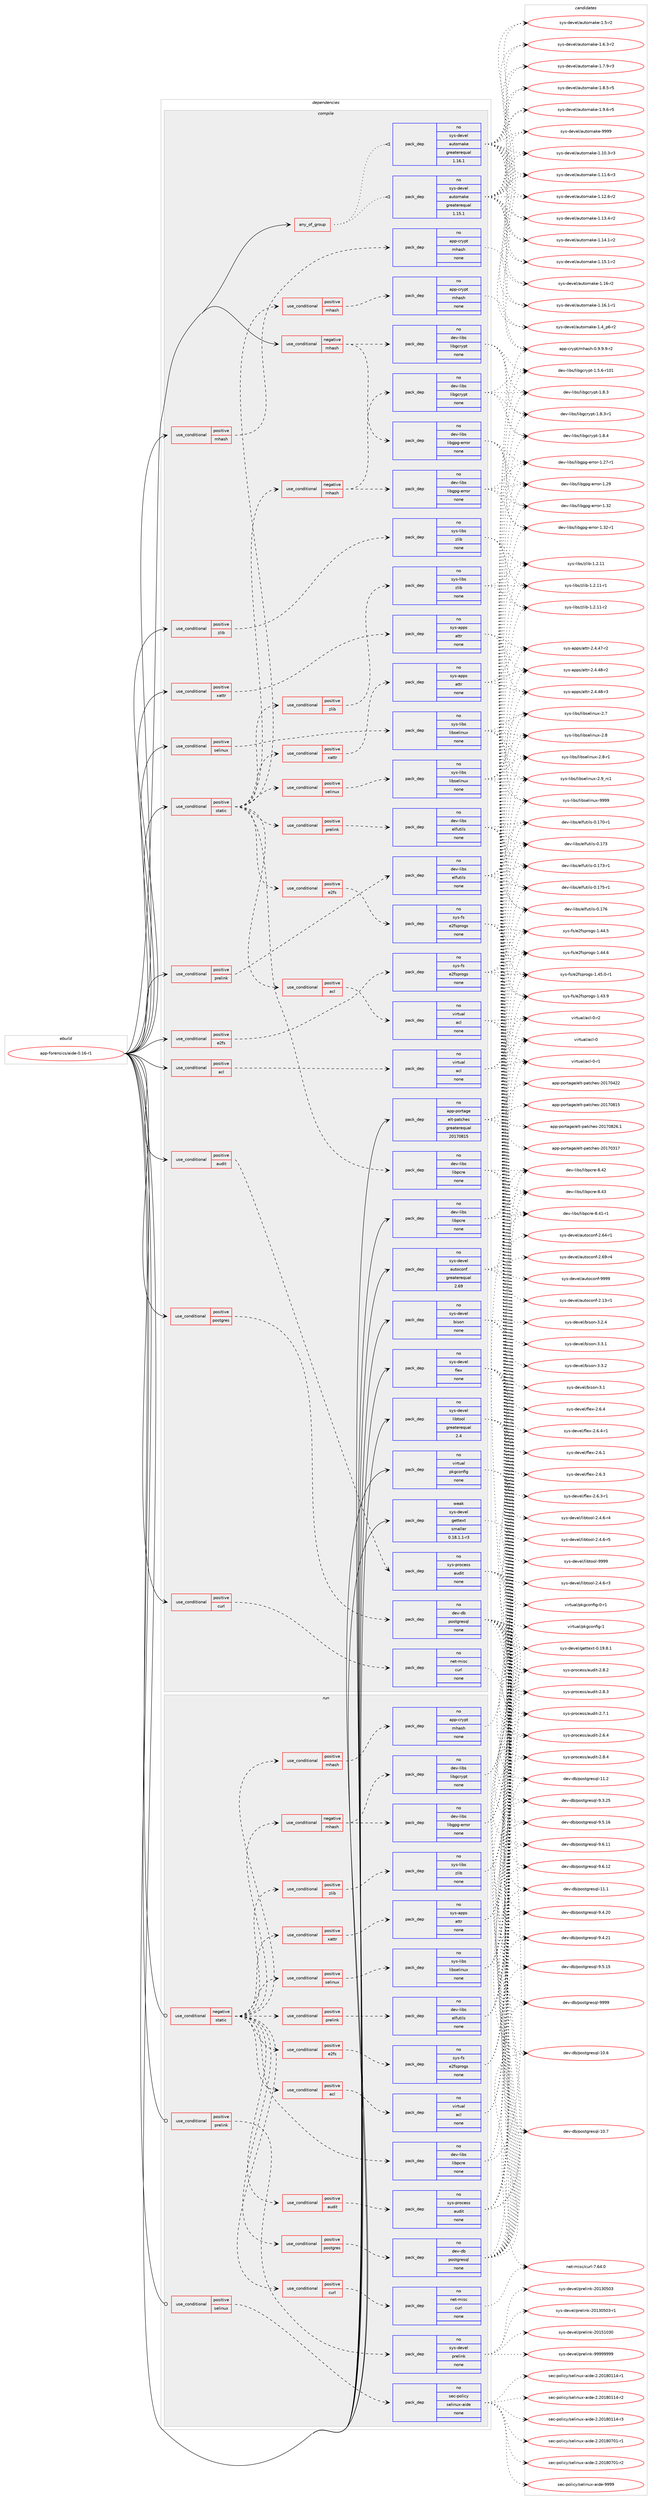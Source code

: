 digraph prolog {

# *************
# Graph options
# *************

newrank=true;
concentrate=true;
compound=true;
graph [rankdir=LR,fontname=Helvetica,fontsize=10,ranksep=1.5];#, ranksep=2.5, nodesep=0.2];
edge  [arrowhead=vee];
node  [fontname=Helvetica,fontsize=10];

# **********
# The ebuild
# **********

subgraph cluster_leftcol {
color=gray;
rank=same;
label=<<i>ebuild</i>>;
id [label="app-forensics/aide-0.16-r1", color=red, width=4, href="../app-forensics/aide-0.16-r1.svg"];
}

# ****************
# The dependencies
# ****************

subgraph cluster_midcol {
color=gray;
label=<<i>dependencies</i>>;
subgraph cluster_compile {
fillcolor="#eeeeee";
style=filled;
label=<<i>compile</i>>;
subgraph any19544 {
dependency1293771 [label=<<TABLE BORDER="0" CELLBORDER="1" CELLSPACING="0" CELLPADDING="4"><TR><TD CELLPADDING="10">any_of_group</TD></TR></TABLE>>, shape=none, color=red];subgraph pack921353 {
dependency1293772 [label=<<TABLE BORDER="0" CELLBORDER="1" CELLSPACING="0" CELLPADDING="4" WIDTH="220"><TR><TD ROWSPAN="6" CELLPADDING="30">pack_dep</TD></TR><TR><TD WIDTH="110">no</TD></TR><TR><TD>sys-devel</TD></TR><TR><TD>automake</TD></TR><TR><TD>greaterequal</TD></TR><TR><TD>1.16.1</TD></TR></TABLE>>, shape=none, color=blue];
}
dependency1293771:e -> dependency1293772:w [weight=20,style="dotted",arrowhead="oinv"];
subgraph pack921354 {
dependency1293773 [label=<<TABLE BORDER="0" CELLBORDER="1" CELLSPACING="0" CELLPADDING="4" WIDTH="220"><TR><TD ROWSPAN="6" CELLPADDING="30">pack_dep</TD></TR><TR><TD WIDTH="110">no</TD></TR><TR><TD>sys-devel</TD></TR><TR><TD>automake</TD></TR><TR><TD>greaterequal</TD></TR><TR><TD>1.15.1</TD></TR></TABLE>>, shape=none, color=blue];
}
dependency1293771:e -> dependency1293773:w [weight=20,style="dotted",arrowhead="oinv"];
}
id:e -> dependency1293771:w [weight=20,style="solid",arrowhead="vee"];
subgraph cond352336 {
dependency1293774 [label=<<TABLE BORDER="0" CELLBORDER="1" CELLSPACING="0" CELLPADDING="4"><TR><TD ROWSPAN="3" CELLPADDING="10">use_conditional</TD></TR><TR><TD>negative</TD></TR><TR><TD>mhash</TD></TR></TABLE>>, shape=none, color=red];
subgraph pack921355 {
dependency1293775 [label=<<TABLE BORDER="0" CELLBORDER="1" CELLSPACING="0" CELLPADDING="4" WIDTH="220"><TR><TD ROWSPAN="6" CELLPADDING="30">pack_dep</TD></TR><TR><TD WIDTH="110">no</TD></TR><TR><TD>dev-libs</TD></TR><TR><TD>libgcrypt</TD></TR><TR><TD>none</TD></TR><TR><TD></TD></TR></TABLE>>, shape=none, color=blue];
}
dependency1293774:e -> dependency1293775:w [weight=20,style="dashed",arrowhead="vee"];
subgraph pack921356 {
dependency1293776 [label=<<TABLE BORDER="0" CELLBORDER="1" CELLSPACING="0" CELLPADDING="4" WIDTH="220"><TR><TD ROWSPAN="6" CELLPADDING="30">pack_dep</TD></TR><TR><TD WIDTH="110">no</TD></TR><TR><TD>dev-libs</TD></TR><TR><TD>libgpg-error</TD></TR><TR><TD>none</TD></TR><TR><TD></TD></TR></TABLE>>, shape=none, color=blue];
}
dependency1293774:e -> dependency1293776:w [weight=20,style="dashed",arrowhead="vee"];
}
id:e -> dependency1293774:w [weight=20,style="solid",arrowhead="vee"];
subgraph cond352337 {
dependency1293777 [label=<<TABLE BORDER="0" CELLBORDER="1" CELLSPACING="0" CELLPADDING="4"><TR><TD ROWSPAN="3" CELLPADDING="10">use_conditional</TD></TR><TR><TD>positive</TD></TR><TR><TD>acl</TD></TR></TABLE>>, shape=none, color=red];
subgraph pack921357 {
dependency1293778 [label=<<TABLE BORDER="0" CELLBORDER="1" CELLSPACING="0" CELLPADDING="4" WIDTH="220"><TR><TD ROWSPAN="6" CELLPADDING="30">pack_dep</TD></TR><TR><TD WIDTH="110">no</TD></TR><TR><TD>virtual</TD></TR><TR><TD>acl</TD></TR><TR><TD>none</TD></TR><TR><TD></TD></TR></TABLE>>, shape=none, color=blue];
}
dependency1293777:e -> dependency1293778:w [weight=20,style="dashed",arrowhead="vee"];
}
id:e -> dependency1293777:w [weight=20,style="solid",arrowhead="vee"];
subgraph cond352338 {
dependency1293779 [label=<<TABLE BORDER="0" CELLBORDER="1" CELLSPACING="0" CELLPADDING="4"><TR><TD ROWSPAN="3" CELLPADDING="10">use_conditional</TD></TR><TR><TD>positive</TD></TR><TR><TD>audit</TD></TR></TABLE>>, shape=none, color=red];
subgraph pack921358 {
dependency1293780 [label=<<TABLE BORDER="0" CELLBORDER="1" CELLSPACING="0" CELLPADDING="4" WIDTH="220"><TR><TD ROWSPAN="6" CELLPADDING="30">pack_dep</TD></TR><TR><TD WIDTH="110">no</TD></TR><TR><TD>sys-process</TD></TR><TR><TD>audit</TD></TR><TR><TD>none</TD></TR><TR><TD></TD></TR></TABLE>>, shape=none, color=blue];
}
dependency1293779:e -> dependency1293780:w [weight=20,style="dashed",arrowhead="vee"];
}
id:e -> dependency1293779:w [weight=20,style="solid",arrowhead="vee"];
subgraph cond352339 {
dependency1293781 [label=<<TABLE BORDER="0" CELLBORDER="1" CELLSPACING="0" CELLPADDING="4"><TR><TD ROWSPAN="3" CELLPADDING="10">use_conditional</TD></TR><TR><TD>positive</TD></TR><TR><TD>curl</TD></TR></TABLE>>, shape=none, color=red];
subgraph pack921359 {
dependency1293782 [label=<<TABLE BORDER="0" CELLBORDER="1" CELLSPACING="0" CELLPADDING="4" WIDTH="220"><TR><TD ROWSPAN="6" CELLPADDING="30">pack_dep</TD></TR><TR><TD WIDTH="110">no</TD></TR><TR><TD>net-misc</TD></TR><TR><TD>curl</TD></TR><TR><TD>none</TD></TR><TR><TD></TD></TR></TABLE>>, shape=none, color=blue];
}
dependency1293781:e -> dependency1293782:w [weight=20,style="dashed",arrowhead="vee"];
}
id:e -> dependency1293781:w [weight=20,style="solid",arrowhead="vee"];
subgraph cond352340 {
dependency1293783 [label=<<TABLE BORDER="0" CELLBORDER="1" CELLSPACING="0" CELLPADDING="4"><TR><TD ROWSPAN="3" CELLPADDING="10">use_conditional</TD></TR><TR><TD>positive</TD></TR><TR><TD>e2fs</TD></TR></TABLE>>, shape=none, color=red];
subgraph pack921360 {
dependency1293784 [label=<<TABLE BORDER="0" CELLBORDER="1" CELLSPACING="0" CELLPADDING="4" WIDTH="220"><TR><TD ROWSPAN="6" CELLPADDING="30">pack_dep</TD></TR><TR><TD WIDTH="110">no</TD></TR><TR><TD>sys-fs</TD></TR><TR><TD>e2fsprogs</TD></TR><TR><TD>none</TD></TR><TR><TD></TD></TR></TABLE>>, shape=none, color=blue];
}
dependency1293783:e -> dependency1293784:w [weight=20,style="dashed",arrowhead="vee"];
}
id:e -> dependency1293783:w [weight=20,style="solid",arrowhead="vee"];
subgraph cond352341 {
dependency1293785 [label=<<TABLE BORDER="0" CELLBORDER="1" CELLSPACING="0" CELLPADDING="4"><TR><TD ROWSPAN="3" CELLPADDING="10">use_conditional</TD></TR><TR><TD>positive</TD></TR><TR><TD>mhash</TD></TR></TABLE>>, shape=none, color=red];
subgraph pack921361 {
dependency1293786 [label=<<TABLE BORDER="0" CELLBORDER="1" CELLSPACING="0" CELLPADDING="4" WIDTH="220"><TR><TD ROWSPAN="6" CELLPADDING="30">pack_dep</TD></TR><TR><TD WIDTH="110">no</TD></TR><TR><TD>app-crypt</TD></TR><TR><TD>mhash</TD></TR><TR><TD>none</TD></TR><TR><TD></TD></TR></TABLE>>, shape=none, color=blue];
}
dependency1293785:e -> dependency1293786:w [weight=20,style="dashed",arrowhead="vee"];
}
id:e -> dependency1293785:w [weight=20,style="solid",arrowhead="vee"];
subgraph cond352342 {
dependency1293787 [label=<<TABLE BORDER="0" CELLBORDER="1" CELLSPACING="0" CELLPADDING="4"><TR><TD ROWSPAN="3" CELLPADDING="10">use_conditional</TD></TR><TR><TD>positive</TD></TR><TR><TD>postgres</TD></TR></TABLE>>, shape=none, color=red];
subgraph pack921362 {
dependency1293788 [label=<<TABLE BORDER="0" CELLBORDER="1" CELLSPACING="0" CELLPADDING="4" WIDTH="220"><TR><TD ROWSPAN="6" CELLPADDING="30">pack_dep</TD></TR><TR><TD WIDTH="110">no</TD></TR><TR><TD>dev-db</TD></TR><TR><TD>postgresql</TD></TR><TR><TD>none</TD></TR><TR><TD></TD></TR></TABLE>>, shape=none, color=blue];
}
dependency1293787:e -> dependency1293788:w [weight=20,style="dashed",arrowhead="vee"];
}
id:e -> dependency1293787:w [weight=20,style="solid",arrowhead="vee"];
subgraph cond352343 {
dependency1293789 [label=<<TABLE BORDER="0" CELLBORDER="1" CELLSPACING="0" CELLPADDING="4"><TR><TD ROWSPAN="3" CELLPADDING="10">use_conditional</TD></TR><TR><TD>positive</TD></TR><TR><TD>prelink</TD></TR></TABLE>>, shape=none, color=red];
subgraph pack921363 {
dependency1293790 [label=<<TABLE BORDER="0" CELLBORDER="1" CELLSPACING="0" CELLPADDING="4" WIDTH="220"><TR><TD ROWSPAN="6" CELLPADDING="30">pack_dep</TD></TR><TR><TD WIDTH="110">no</TD></TR><TR><TD>dev-libs</TD></TR><TR><TD>elfutils</TD></TR><TR><TD>none</TD></TR><TR><TD></TD></TR></TABLE>>, shape=none, color=blue];
}
dependency1293789:e -> dependency1293790:w [weight=20,style="dashed",arrowhead="vee"];
}
id:e -> dependency1293789:w [weight=20,style="solid",arrowhead="vee"];
subgraph cond352344 {
dependency1293791 [label=<<TABLE BORDER="0" CELLBORDER="1" CELLSPACING="0" CELLPADDING="4"><TR><TD ROWSPAN="3" CELLPADDING="10">use_conditional</TD></TR><TR><TD>positive</TD></TR><TR><TD>selinux</TD></TR></TABLE>>, shape=none, color=red];
subgraph pack921364 {
dependency1293792 [label=<<TABLE BORDER="0" CELLBORDER="1" CELLSPACING="0" CELLPADDING="4" WIDTH="220"><TR><TD ROWSPAN="6" CELLPADDING="30">pack_dep</TD></TR><TR><TD WIDTH="110">no</TD></TR><TR><TD>sys-libs</TD></TR><TR><TD>libselinux</TD></TR><TR><TD>none</TD></TR><TR><TD></TD></TR></TABLE>>, shape=none, color=blue];
}
dependency1293791:e -> dependency1293792:w [weight=20,style="dashed",arrowhead="vee"];
}
id:e -> dependency1293791:w [weight=20,style="solid",arrowhead="vee"];
subgraph cond352345 {
dependency1293793 [label=<<TABLE BORDER="0" CELLBORDER="1" CELLSPACING="0" CELLPADDING="4"><TR><TD ROWSPAN="3" CELLPADDING="10">use_conditional</TD></TR><TR><TD>positive</TD></TR><TR><TD>static</TD></TR></TABLE>>, shape=none, color=red];
subgraph cond352346 {
dependency1293794 [label=<<TABLE BORDER="0" CELLBORDER="1" CELLSPACING="0" CELLPADDING="4"><TR><TD ROWSPAN="3" CELLPADDING="10">use_conditional</TD></TR><TR><TD>negative</TD></TR><TR><TD>mhash</TD></TR></TABLE>>, shape=none, color=red];
subgraph pack921365 {
dependency1293795 [label=<<TABLE BORDER="0" CELLBORDER="1" CELLSPACING="0" CELLPADDING="4" WIDTH="220"><TR><TD ROWSPAN="6" CELLPADDING="30">pack_dep</TD></TR><TR><TD WIDTH="110">no</TD></TR><TR><TD>dev-libs</TD></TR><TR><TD>libgcrypt</TD></TR><TR><TD>none</TD></TR><TR><TD></TD></TR></TABLE>>, shape=none, color=blue];
}
dependency1293794:e -> dependency1293795:w [weight=20,style="dashed",arrowhead="vee"];
subgraph pack921366 {
dependency1293796 [label=<<TABLE BORDER="0" CELLBORDER="1" CELLSPACING="0" CELLPADDING="4" WIDTH="220"><TR><TD ROWSPAN="6" CELLPADDING="30">pack_dep</TD></TR><TR><TD WIDTH="110">no</TD></TR><TR><TD>dev-libs</TD></TR><TR><TD>libgpg-error</TD></TR><TR><TD>none</TD></TR><TR><TD></TD></TR></TABLE>>, shape=none, color=blue];
}
dependency1293794:e -> dependency1293796:w [weight=20,style="dashed",arrowhead="vee"];
}
dependency1293793:e -> dependency1293794:w [weight=20,style="dashed",arrowhead="vee"];
subgraph cond352347 {
dependency1293797 [label=<<TABLE BORDER="0" CELLBORDER="1" CELLSPACING="0" CELLPADDING="4"><TR><TD ROWSPAN="3" CELLPADDING="10">use_conditional</TD></TR><TR><TD>positive</TD></TR><TR><TD>mhash</TD></TR></TABLE>>, shape=none, color=red];
subgraph pack921367 {
dependency1293798 [label=<<TABLE BORDER="0" CELLBORDER="1" CELLSPACING="0" CELLPADDING="4" WIDTH="220"><TR><TD ROWSPAN="6" CELLPADDING="30">pack_dep</TD></TR><TR><TD WIDTH="110">no</TD></TR><TR><TD>app-crypt</TD></TR><TR><TD>mhash</TD></TR><TR><TD>none</TD></TR><TR><TD></TD></TR></TABLE>>, shape=none, color=blue];
}
dependency1293797:e -> dependency1293798:w [weight=20,style="dashed",arrowhead="vee"];
}
dependency1293793:e -> dependency1293797:w [weight=20,style="dashed",arrowhead="vee"];
subgraph pack921368 {
dependency1293799 [label=<<TABLE BORDER="0" CELLBORDER="1" CELLSPACING="0" CELLPADDING="4" WIDTH="220"><TR><TD ROWSPAN="6" CELLPADDING="30">pack_dep</TD></TR><TR><TD WIDTH="110">no</TD></TR><TR><TD>dev-libs</TD></TR><TR><TD>libpcre</TD></TR><TR><TD>none</TD></TR><TR><TD></TD></TR></TABLE>>, shape=none, color=blue];
}
dependency1293793:e -> dependency1293799:w [weight=20,style="dashed",arrowhead="vee"];
subgraph cond352348 {
dependency1293800 [label=<<TABLE BORDER="0" CELLBORDER="1" CELLSPACING="0" CELLPADDING="4"><TR><TD ROWSPAN="3" CELLPADDING="10">use_conditional</TD></TR><TR><TD>positive</TD></TR><TR><TD>acl</TD></TR></TABLE>>, shape=none, color=red];
subgraph pack921369 {
dependency1293801 [label=<<TABLE BORDER="0" CELLBORDER="1" CELLSPACING="0" CELLPADDING="4" WIDTH="220"><TR><TD ROWSPAN="6" CELLPADDING="30">pack_dep</TD></TR><TR><TD WIDTH="110">no</TD></TR><TR><TD>virtual</TD></TR><TR><TD>acl</TD></TR><TR><TD>none</TD></TR><TR><TD></TD></TR></TABLE>>, shape=none, color=blue];
}
dependency1293800:e -> dependency1293801:w [weight=20,style="dashed",arrowhead="vee"];
}
dependency1293793:e -> dependency1293800:w [weight=20,style="dashed",arrowhead="vee"];
subgraph cond352349 {
dependency1293802 [label=<<TABLE BORDER="0" CELLBORDER="1" CELLSPACING="0" CELLPADDING="4"><TR><TD ROWSPAN="3" CELLPADDING="10">use_conditional</TD></TR><TR><TD>positive</TD></TR><TR><TD>e2fs</TD></TR></TABLE>>, shape=none, color=red];
subgraph pack921370 {
dependency1293803 [label=<<TABLE BORDER="0" CELLBORDER="1" CELLSPACING="0" CELLPADDING="4" WIDTH="220"><TR><TD ROWSPAN="6" CELLPADDING="30">pack_dep</TD></TR><TR><TD WIDTH="110">no</TD></TR><TR><TD>sys-fs</TD></TR><TR><TD>e2fsprogs</TD></TR><TR><TD>none</TD></TR><TR><TD></TD></TR></TABLE>>, shape=none, color=blue];
}
dependency1293802:e -> dependency1293803:w [weight=20,style="dashed",arrowhead="vee"];
}
dependency1293793:e -> dependency1293802:w [weight=20,style="dashed",arrowhead="vee"];
subgraph cond352350 {
dependency1293804 [label=<<TABLE BORDER="0" CELLBORDER="1" CELLSPACING="0" CELLPADDING="4"><TR><TD ROWSPAN="3" CELLPADDING="10">use_conditional</TD></TR><TR><TD>positive</TD></TR><TR><TD>prelink</TD></TR></TABLE>>, shape=none, color=red];
subgraph pack921371 {
dependency1293805 [label=<<TABLE BORDER="0" CELLBORDER="1" CELLSPACING="0" CELLPADDING="4" WIDTH="220"><TR><TD ROWSPAN="6" CELLPADDING="30">pack_dep</TD></TR><TR><TD WIDTH="110">no</TD></TR><TR><TD>dev-libs</TD></TR><TR><TD>elfutils</TD></TR><TR><TD>none</TD></TR><TR><TD></TD></TR></TABLE>>, shape=none, color=blue];
}
dependency1293804:e -> dependency1293805:w [weight=20,style="dashed",arrowhead="vee"];
}
dependency1293793:e -> dependency1293804:w [weight=20,style="dashed",arrowhead="vee"];
subgraph cond352351 {
dependency1293806 [label=<<TABLE BORDER="0" CELLBORDER="1" CELLSPACING="0" CELLPADDING="4"><TR><TD ROWSPAN="3" CELLPADDING="10">use_conditional</TD></TR><TR><TD>positive</TD></TR><TR><TD>selinux</TD></TR></TABLE>>, shape=none, color=red];
subgraph pack921372 {
dependency1293807 [label=<<TABLE BORDER="0" CELLBORDER="1" CELLSPACING="0" CELLPADDING="4" WIDTH="220"><TR><TD ROWSPAN="6" CELLPADDING="30">pack_dep</TD></TR><TR><TD WIDTH="110">no</TD></TR><TR><TD>sys-libs</TD></TR><TR><TD>libselinux</TD></TR><TR><TD>none</TD></TR><TR><TD></TD></TR></TABLE>>, shape=none, color=blue];
}
dependency1293806:e -> dependency1293807:w [weight=20,style="dashed",arrowhead="vee"];
}
dependency1293793:e -> dependency1293806:w [weight=20,style="dashed",arrowhead="vee"];
subgraph cond352352 {
dependency1293808 [label=<<TABLE BORDER="0" CELLBORDER="1" CELLSPACING="0" CELLPADDING="4"><TR><TD ROWSPAN="3" CELLPADDING="10">use_conditional</TD></TR><TR><TD>positive</TD></TR><TR><TD>xattr</TD></TR></TABLE>>, shape=none, color=red];
subgraph pack921373 {
dependency1293809 [label=<<TABLE BORDER="0" CELLBORDER="1" CELLSPACING="0" CELLPADDING="4" WIDTH="220"><TR><TD ROWSPAN="6" CELLPADDING="30">pack_dep</TD></TR><TR><TD WIDTH="110">no</TD></TR><TR><TD>sys-apps</TD></TR><TR><TD>attr</TD></TR><TR><TD>none</TD></TR><TR><TD></TD></TR></TABLE>>, shape=none, color=blue];
}
dependency1293808:e -> dependency1293809:w [weight=20,style="dashed",arrowhead="vee"];
}
dependency1293793:e -> dependency1293808:w [weight=20,style="dashed",arrowhead="vee"];
subgraph cond352353 {
dependency1293810 [label=<<TABLE BORDER="0" CELLBORDER="1" CELLSPACING="0" CELLPADDING="4"><TR><TD ROWSPAN="3" CELLPADDING="10">use_conditional</TD></TR><TR><TD>positive</TD></TR><TR><TD>zlib</TD></TR></TABLE>>, shape=none, color=red];
subgraph pack921374 {
dependency1293811 [label=<<TABLE BORDER="0" CELLBORDER="1" CELLSPACING="0" CELLPADDING="4" WIDTH="220"><TR><TD ROWSPAN="6" CELLPADDING="30">pack_dep</TD></TR><TR><TD WIDTH="110">no</TD></TR><TR><TD>sys-libs</TD></TR><TR><TD>zlib</TD></TR><TR><TD>none</TD></TR><TR><TD></TD></TR></TABLE>>, shape=none, color=blue];
}
dependency1293810:e -> dependency1293811:w [weight=20,style="dashed",arrowhead="vee"];
}
dependency1293793:e -> dependency1293810:w [weight=20,style="dashed",arrowhead="vee"];
}
id:e -> dependency1293793:w [weight=20,style="solid",arrowhead="vee"];
subgraph cond352354 {
dependency1293812 [label=<<TABLE BORDER="0" CELLBORDER="1" CELLSPACING="0" CELLPADDING="4"><TR><TD ROWSPAN="3" CELLPADDING="10">use_conditional</TD></TR><TR><TD>positive</TD></TR><TR><TD>xattr</TD></TR></TABLE>>, shape=none, color=red];
subgraph pack921375 {
dependency1293813 [label=<<TABLE BORDER="0" CELLBORDER="1" CELLSPACING="0" CELLPADDING="4" WIDTH="220"><TR><TD ROWSPAN="6" CELLPADDING="30">pack_dep</TD></TR><TR><TD WIDTH="110">no</TD></TR><TR><TD>sys-apps</TD></TR><TR><TD>attr</TD></TR><TR><TD>none</TD></TR><TR><TD></TD></TR></TABLE>>, shape=none, color=blue];
}
dependency1293812:e -> dependency1293813:w [weight=20,style="dashed",arrowhead="vee"];
}
id:e -> dependency1293812:w [weight=20,style="solid",arrowhead="vee"];
subgraph cond352355 {
dependency1293814 [label=<<TABLE BORDER="0" CELLBORDER="1" CELLSPACING="0" CELLPADDING="4"><TR><TD ROWSPAN="3" CELLPADDING="10">use_conditional</TD></TR><TR><TD>positive</TD></TR><TR><TD>zlib</TD></TR></TABLE>>, shape=none, color=red];
subgraph pack921376 {
dependency1293815 [label=<<TABLE BORDER="0" CELLBORDER="1" CELLSPACING="0" CELLPADDING="4" WIDTH="220"><TR><TD ROWSPAN="6" CELLPADDING="30">pack_dep</TD></TR><TR><TD WIDTH="110">no</TD></TR><TR><TD>sys-libs</TD></TR><TR><TD>zlib</TD></TR><TR><TD>none</TD></TR><TR><TD></TD></TR></TABLE>>, shape=none, color=blue];
}
dependency1293814:e -> dependency1293815:w [weight=20,style="dashed",arrowhead="vee"];
}
id:e -> dependency1293814:w [weight=20,style="solid",arrowhead="vee"];
subgraph pack921377 {
dependency1293816 [label=<<TABLE BORDER="0" CELLBORDER="1" CELLSPACING="0" CELLPADDING="4" WIDTH="220"><TR><TD ROWSPAN="6" CELLPADDING="30">pack_dep</TD></TR><TR><TD WIDTH="110">no</TD></TR><TR><TD>app-portage</TD></TR><TR><TD>elt-patches</TD></TR><TR><TD>greaterequal</TD></TR><TR><TD>20170815</TD></TR></TABLE>>, shape=none, color=blue];
}
id:e -> dependency1293816:w [weight=20,style="solid",arrowhead="vee"];
subgraph pack921378 {
dependency1293817 [label=<<TABLE BORDER="0" CELLBORDER="1" CELLSPACING="0" CELLPADDING="4" WIDTH="220"><TR><TD ROWSPAN="6" CELLPADDING="30">pack_dep</TD></TR><TR><TD WIDTH="110">no</TD></TR><TR><TD>dev-libs</TD></TR><TR><TD>libpcre</TD></TR><TR><TD>none</TD></TR><TR><TD></TD></TR></TABLE>>, shape=none, color=blue];
}
id:e -> dependency1293817:w [weight=20,style="solid",arrowhead="vee"];
subgraph pack921379 {
dependency1293818 [label=<<TABLE BORDER="0" CELLBORDER="1" CELLSPACING="0" CELLPADDING="4" WIDTH="220"><TR><TD ROWSPAN="6" CELLPADDING="30">pack_dep</TD></TR><TR><TD WIDTH="110">no</TD></TR><TR><TD>sys-devel</TD></TR><TR><TD>autoconf</TD></TR><TR><TD>greaterequal</TD></TR><TR><TD>2.69</TD></TR></TABLE>>, shape=none, color=blue];
}
id:e -> dependency1293818:w [weight=20,style="solid",arrowhead="vee"];
subgraph pack921380 {
dependency1293819 [label=<<TABLE BORDER="0" CELLBORDER="1" CELLSPACING="0" CELLPADDING="4" WIDTH="220"><TR><TD ROWSPAN="6" CELLPADDING="30">pack_dep</TD></TR><TR><TD WIDTH="110">no</TD></TR><TR><TD>sys-devel</TD></TR><TR><TD>bison</TD></TR><TR><TD>none</TD></TR><TR><TD></TD></TR></TABLE>>, shape=none, color=blue];
}
id:e -> dependency1293819:w [weight=20,style="solid",arrowhead="vee"];
subgraph pack921381 {
dependency1293820 [label=<<TABLE BORDER="0" CELLBORDER="1" CELLSPACING="0" CELLPADDING="4" WIDTH="220"><TR><TD ROWSPAN="6" CELLPADDING="30">pack_dep</TD></TR><TR><TD WIDTH="110">no</TD></TR><TR><TD>sys-devel</TD></TR><TR><TD>flex</TD></TR><TR><TD>none</TD></TR><TR><TD></TD></TR></TABLE>>, shape=none, color=blue];
}
id:e -> dependency1293820:w [weight=20,style="solid",arrowhead="vee"];
subgraph pack921382 {
dependency1293821 [label=<<TABLE BORDER="0" CELLBORDER="1" CELLSPACING="0" CELLPADDING="4" WIDTH="220"><TR><TD ROWSPAN="6" CELLPADDING="30">pack_dep</TD></TR><TR><TD WIDTH="110">no</TD></TR><TR><TD>sys-devel</TD></TR><TR><TD>libtool</TD></TR><TR><TD>greaterequal</TD></TR><TR><TD>2.4</TD></TR></TABLE>>, shape=none, color=blue];
}
id:e -> dependency1293821:w [weight=20,style="solid",arrowhead="vee"];
subgraph pack921383 {
dependency1293822 [label=<<TABLE BORDER="0" CELLBORDER="1" CELLSPACING="0" CELLPADDING="4" WIDTH="220"><TR><TD ROWSPAN="6" CELLPADDING="30">pack_dep</TD></TR><TR><TD WIDTH="110">no</TD></TR><TR><TD>virtual</TD></TR><TR><TD>pkgconfig</TD></TR><TR><TD>none</TD></TR><TR><TD></TD></TR></TABLE>>, shape=none, color=blue];
}
id:e -> dependency1293822:w [weight=20,style="solid",arrowhead="vee"];
subgraph pack921384 {
dependency1293823 [label=<<TABLE BORDER="0" CELLBORDER="1" CELLSPACING="0" CELLPADDING="4" WIDTH="220"><TR><TD ROWSPAN="6" CELLPADDING="30">pack_dep</TD></TR><TR><TD WIDTH="110">weak</TD></TR><TR><TD>sys-devel</TD></TR><TR><TD>gettext</TD></TR><TR><TD>smaller</TD></TR><TR><TD>0.18.1.1-r3</TD></TR></TABLE>>, shape=none, color=blue];
}
id:e -> dependency1293823:w [weight=20,style="solid",arrowhead="vee"];
}
subgraph cluster_compileandrun {
fillcolor="#eeeeee";
style=filled;
label=<<i>compile and run</i>>;
}
subgraph cluster_run {
fillcolor="#eeeeee";
style=filled;
label=<<i>run</i>>;
subgraph cond352356 {
dependency1293824 [label=<<TABLE BORDER="0" CELLBORDER="1" CELLSPACING="0" CELLPADDING="4"><TR><TD ROWSPAN="3" CELLPADDING="10">use_conditional</TD></TR><TR><TD>negative</TD></TR><TR><TD>static</TD></TR></TABLE>>, shape=none, color=red];
subgraph cond352357 {
dependency1293825 [label=<<TABLE BORDER="0" CELLBORDER="1" CELLSPACING="0" CELLPADDING="4"><TR><TD ROWSPAN="3" CELLPADDING="10">use_conditional</TD></TR><TR><TD>negative</TD></TR><TR><TD>mhash</TD></TR></TABLE>>, shape=none, color=red];
subgraph pack921385 {
dependency1293826 [label=<<TABLE BORDER="0" CELLBORDER="1" CELLSPACING="0" CELLPADDING="4" WIDTH="220"><TR><TD ROWSPAN="6" CELLPADDING="30">pack_dep</TD></TR><TR><TD WIDTH="110">no</TD></TR><TR><TD>dev-libs</TD></TR><TR><TD>libgcrypt</TD></TR><TR><TD>none</TD></TR><TR><TD></TD></TR></TABLE>>, shape=none, color=blue];
}
dependency1293825:e -> dependency1293826:w [weight=20,style="dashed",arrowhead="vee"];
subgraph pack921386 {
dependency1293827 [label=<<TABLE BORDER="0" CELLBORDER="1" CELLSPACING="0" CELLPADDING="4" WIDTH="220"><TR><TD ROWSPAN="6" CELLPADDING="30">pack_dep</TD></TR><TR><TD WIDTH="110">no</TD></TR><TR><TD>dev-libs</TD></TR><TR><TD>libgpg-error</TD></TR><TR><TD>none</TD></TR><TR><TD></TD></TR></TABLE>>, shape=none, color=blue];
}
dependency1293825:e -> dependency1293827:w [weight=20,style="dashed",arrowhead="vee"];
}
dependency1293824:e -> dependency1293825:w [weight=20,style="dashed",arrowhead="vee"];
subgraph cond352358 {
dependency1293828 [label=<<TABLE BORDER="0" CELLBORDER="1" CELLSPACING="0" CELLPADDING="4"><TR><TD ROWSPAN="3" CELLPADDING="10">use_conditional</TD></TR><TR><TD>positive</TD></TR><TR><TD>mhash</TD></TR></TABLE>>, shape=none, color=red];
subgraph pack921387 {
dependency1293829 [label=<<TABLE BORDER="0" CELLBORDER="1" CELLSPACING="0" CELLPADDING="4" WIDTH="220"><TR><TD ROWSPAN="6" CELLPADDING="30">pack_dep</TD></TR><TR><TD WIDTH="110">no</TD></TR><TR><TD>app-crypt</TD></TR><TR><TD>mhash</TD></TR><TR><TD>none</TD></TR><TR><TD></TD></TR></TABLE>>, shape=none, color=blue];
}
dependency1293828:e -> dependency1293829:w [weight=20,style="dashed",arrowhead="vee"];
}
dependency1293824:e -> dependency1293828:w [weight=20,style="dashed",arrowhead="vee"];
subgraph pack921388 {
dependency1293830 [label=<<TABLE BORDER="0" CELLBORDER="1" CELLSPACING="0" CELLPADDING="4" WIDTH="220"><TR><TD ROWSPAN="6" CELLPADDING="30">pack_dep</TD></TR><TR><TD WIDTH="110">no</TD></TR><TR><TD>dev-libs</TD></TR><TR><TD>libpcre</TD></TR><TR><TD>none</TD></TR><TR><TD></TD></TR></TABLE>>, shape=none, color=blue];
}
dependency1293824:e -> dependency1293830:w [weight=20,style="dashed",arrowhead="vee"];
subgraph cond352359 {
dependency1293831 [label=<<TABLE BORDER="0" CELLBORDER="1" CELLSPACING="0" CELLPADDING="4"><TR><TD ROWSPAN="3" CELLPADDING="10">use_conditional</TD></TR><TR><TD>positive</TD></TR><TR><TD>acl</TD></TR></TABLE>>, shape=none, color=red];
subgraph pack921389 {
dependency1293832 [label=<<TABLE BORDER="0" CELLBORDER="1" CELLSPACING="0" CELLPADDING="4" WIDTH="220"><TR><TD ROWSPAN="6" CELLPADDING="30">pack_dep</TD></TR><TR><TD WIDTH="110">no</TD></TR><TR><TD>virtual</TD></TR><TR><TD>acl</TD></TR><TR><TD>none</TD></TR><TR><TD></TD></TR></TABLE>>, shape=none, color=blue];
}
dependency1293831:e -> dependency1293832:w [weight=20,style="dashed",arrowhead="vee"];
}
dependency1293824:e -> dependency1293831:w [weight=20,style="dashed",arrowhead="vee"];
subgraph cond352360 {
dependency1293833 [label=<<TABLE BORDER="0" CELLBORDER="1" CELLSPACING="0" CELLPADDING="4"><TR><TD ROWSPAN="3" CELLPADDING="10">use_conditional</TD></TR><TR><TD>positive</TD></TR><TR><TD>audit</TD></TR></TABLE>>, shape=none, color=red];
subgraph pack921390 {
dependency1293834 [label=<<TABLE BORDER="0" CELLBORDER="1" CELLSPACING="0" CELLPADDING="4" WIDTH="220"><TR><TD ROWSPAN="6" CELLPADDING="30">pack_dep</TD></TR><TR><TD WIDTH="110">no</TD></TR><TR><TD>sys-process</TD></TR><TR><TD>audit</TD></TR><TR><TD>none</TD></TR><TR><TD></TD></TR></TABLE>>, shape=none, color=blue];
}
dependency1293833:e -> dependency1293834:w [weight=20,style="dashed",arrowhead="vee"];
}
dependency1293824:e -> dependency1293833:w [weight=20,style="dashed",arrowhead="vee"];
subgraph cond352361 {
dependency1293835 [label=<<TABLE BORDER="0" CELLBORDER="1" CELLSPACING="0" CELLPADDING="4"><TR><TD ROWSPAN="3" CELLPADDING="10">use_conditional</TD></TR><TR><TD>positive</TD></TR><TR><TD>curl</TD></TR></TABLE>>, shape=none, color=red];
subgraph pack921391 {
dependency1293836 [label=<<TABLE BORDER="0" CELLBORDER="1" CELLSPACING="0" CELLPADDING="4" WIDTH="220"><TR><TD ROWSPAN="6" CELLPADDING="30">pack_dep</TD></TR><TR><TD WIDTH="110">no</TD></TR><TR><TD>net-misc</TD></TR><TR><TD>curl</TD></TR><TR><TD>none</TD></TR><TR><TD></TD></TR></TABLE>>, shape=none, color=blue];
}
dependency1293835:e -> dependency1293836:w [weight=20,style="dashed",arrowhead="vee"];
}
dependency1293824:e -> dependency1293835:w [weight=20,style="dashed",arrowhead="vee"];
subgraph cond352362 {
dependency1293837 [label=<<TABLE BORDER="0" CELLBORDER="1" CELLSPACING="0" CELLPADDING="4"><TR><TD ROWSPAN="3" CELLPADDING="10">use_conditional</TD></TR><TR><TD>positive</TD></TR><TR><TD>e2fs</TD></TR></TABLE>>, shape=none, color=red];
subgraph pack921392 {
dependency1293838 [label=<<TABLE BORDER="0" CELLBORDER="1" CELLSPACING="0" CELLPADDING="4" WIDTH="220"><TR><TD ROWSPAN="6" CELLPADDING="30">pack_dep</TD></TR><TR><TD WIDTH="110">no</TD></TR><TR><TD>sys-fs</TD></TR><TR><TD>e2fsprogs</TD></TR><TR><TD>none</TD></TR><TR><TD></TD></TR></TABLE>>, shape=none, color=blue];
}
dependency1293837:e -> dependency1293838:w [weight=20,style="dashed",arrowhead="vee"];
}
dependency1293824:e -> dependency1293837:w [weight=20,style="dashed",arrowhead="vee"];
subgraph cond352363 {
dependency1293839 [label=<<TABLE BORDER="0" CELLBORDER="1" CELLSPACING="0" CELLPADDING="4"><TR><TD ROWSPAN="3" CELLPADDING="10">use_conditional</TD></TR><TR><TD>positive</TD></TR><TR><TD>postgres</TD></TR></TABLE>>, shape=none, color=red];
subgraph pack921393 {
dependency1293840 [label=<<TABLE BORDER="0" CELLBORDER="1" CELLSPACING="0" CELLPADDING="4" WIDTH="220"><TR><TD ROWSPAN="6" CELLPADDING="30">pack_dep</TD></TR><TR><TD WIDTH="110">no</TD></TR><TR><TD>dev-db</TD></TR><TR><TD>postgresql</TD></TR><TR><TD>none</TD></TR><TR><TD></TD></TR></TABLE>>, shape=none, color=blue];
}
dependency1293839:e -> dependency1293840:w [weight=20,style="dashed",arrowhead="vee"];
}
dependency1293824:e -> dependency1293839:w [weight=20,style="dashed",arrowhead="vee"];
subgraph cond352364 {
dependency1293841 [label=<<TABLE BORDER="0" CELLBORDER="1" CELLSPACING="0" CELLPADDING="4"><TR><TD ROWSPAN="3" CELLPADDING="10">use_conditional</TD></TR><TR><TD>positive</TD></TR><TR><TD>prelink</TD></TR></TABLE>>, shape=none, color=red];
subgraph pack921394 {
dependency1293842 [label=<<TABLE BORDER="0" CELLBORDER="1" CELLSPACING="0" CELLPADDING="4" WIDTH="220"><TR><TD ROWSPAN="6" CELLPADDING="30">pack_dep</TD></TR><TR><TD WIDTH="110">no</TD></TR><TR><TD>dev-libs</TD></TR><TR><TD>elfutils</TD></TR><TR><TD>none</TD></TR><TR><TD></TD></TR></TABLE>>, shape=none, color=blue];
}
dependency1293841:e -> dependency1293842:w [weight=20,style="dashed",arrowhead="vee"];
}
dependency1293824:e -> dependency1293841:w [weight=20,style="dashed",arrowhead="vee"];
subgraph cond352365 {
dependency1293843 [label=<<TABLE BORDER="0" CELLBORDER="1" CELLSPACING="0" CELLPADDING="4"><TR><TD ROWSPAN="3" CELLPADDING="10">use_conditional</TD></TR><TR><TD>positive</TD></TR><TR><TD>selinux</TD></TR></TABLE>>, shape=none, color=red];
subgraph pack921395 {
dependency1293844 [label=<<TABLE BORDER="0" CELLBORDER="1" CELLSPACING="0" CELLPADDING="4" WIDTH="220"><TR><TD ROWSPAN="6" CELLPADDING="30">pack_dep</TD></TR><TR><TD WIDTH="110">no</TD></TR><TR><TD>sys-libs</TD></TR><TR><TD>libselinux</TD></TR><TR><TD>none</TD></TR><TR><TD></TD></TR></TABLE>>, shape=none, color=blue];
}
dependency1293843:e -> dependency1293844:w [weight=20,style="dashed",arrowhead="vee"];
}
dependency1293824:e -> dependency1293843:w [weight=20,style="dashed",arrowhead="vee"];
subgraph cond352366 {
dependency1293845 [label=<<TABLE BORDER="0" CELLBORDER="1" CELLSPACING="0" CELLPADDING="4"><TR><TD ROWSPAN="3" CELLPADDING="10">use_conditional</TD></TR><TR><TD>positive</TD></TR><TR><TD>xattr</TD></TR></TABLE>>, shape=none, color=red];
subgraph pack921396 {
dependency1293846 [label=<<TABLE BORDER="0" CELLBORDER="1" CELLSPACING="0" CELLPADDING="4" WIDTH="220"><TR><TD ROWSPAN="6" CELLPADDING="30">pack_dep</TD></TR><TR><TD WIDTH="110">no</TD></TR><TR><TD>sys-apps</TD></TR><TR><TD>attr</TD></TR><TR><TD>none</TD></TR><TR><TD></TD></TR></TABLE>>, shape=none, color=blue];
}
dependency1293845:e -> dependency1293846:w [weight=20,style="dashed",arrowhead="vee"];
}
dependency1293824:e -> dependency1293845:w [weight=20,style="dashed",arrowhead="vee"];
subgraph cond352367 {
dependency1293847 [label=<<TABLE BORDER="0" CELLBORDER="1" CELLSPACING="0" CELLPADDING="4"><TR><TD ROWSPAN="3" CELLPADDING="10">use_conditional</TD></TR><TR><TD>positive</TD></TR><TR><TD>zlib</TD></TR></TABLE>>, shape=none, color=red];
subgraph pack921397 {
dependency1293848 [label=<<TABLE BORDER="0" CELLBORDER="1" CELLSPACING="0" CELLPADDING="4" WIDTH="220"><TR><TD ROWSPAN="6" CELLPADDING="30">pack_dep</TD></TR><TR><TD WIDTH="110">no</TD></TR><TR><TD>sys-libs</TD></TR><TR><TD>zlib</TD></TR><TR><TD>none</TD></TR><TR><TD></TD></TR></TABLE>>, shape=none, color=blue];
}
dependency1293847:e -> dependency1293848:w [weight=20,style="dashed",arrowhead="vee"];
}
dependency1293824:e -> dependency1293847:w [weight=20,style="dashed",arrowhead="vee"];
}
id:e -> dependency1293824:w [weight=20,style="solid",arrowhead="odot"];
subgraph cond352368 {
dependency1293849 [label=<<TABLE BORDER="0" CELLBORDER="1" CELLSPACING="0" CELLPADDING="4"><TR><TD ROWSPAN="3" CELLPADDING="10">use_conditional</TD></TR><TR><TD>positive</TD></TR><TR><TD>prelink</TD></TR></TABLE>>, shape=none, color=red];
subgraph pack921398 {
dependency1293850 [label=<<TABLE BORDER="0" CELLBORDER="1" CELLSPACING="0" CELLPADDING="4" WIDTH="220"><TR><TD ROWSPAN="6" CELLPADDING="30">pack_dep</TD></TR><TR><TD WIDTH="110">no</TD></TR><TR><TD>sys-devel</TD></TR><TR><TD>prelink</TD></TR><TR><TD>none</TD></TR><TR><TD></TD></TR></TABLE>>, shape=none, color=blue];
}
dependency1293849:e -> dependency1293850:w [weight=20,style="dashed",arrowhead="vee"];
}
id:e -> dependency1293849:w [weight=20,style="solid",arrowhead="odot"];
subgraph cond352369 {
dependency1293851 [label=<<TABLE BORDER="0" CELLBORDER="1" CELLSPACING="0" CELLPADDING="4"><TR><TD ROWSPAN="3" CELLPADDING="10">use_conditional</TD></TR><TR><TD>positive</TD></TR><TR><TD>selinux</TD></TR></TABLE>>, shape=none, color=red];
subgraph pack921399 {
dependency1293852 [label=<<TABLE BORDER="0" CELLBORDER="1" CELLSPACING="0" CELLPADDING="4" WIDTH="220"><TR><TD ROWSPAN="6" CELLPADDING="30">pack_dep</TD></TR><TR><TD WIDTH="110">no</TD></TR><TR><TD>sec-policy</TD></TR><TR><TD>selinux-aide</TD></TR><TR><TD>none</TD></TR><TR><TD></TD></TR></TABLE>>, shape=none, color=blue];
}
dependency1293851:e -> dependency1293852:w [weight=20,style="dashed",arrowhead="vee"];
}
id:e -> dependency1293851:w [weight=20,style="solid",arrowhead="odot"];
}
}

# **************
# The candidates
# **************

subgraph cluster_choices {
rank=same;
color=gray;
label=<<i>candidates</i>>;

subgraph choice921353 {
color=black;
nodesep=1;
choice11512111545100101118101108479711711611110997107101454946494846514511451 [label="sys-devel/automake-1.10.3-r3", color=red, width=4,href="../sys-devel/automake-1.10.3-r3.svg"];
choice11512111545100101118101108479711711611110997107101454946494946544511451 [label="sys-devel/automake-1.11.6-r3", color=red, width=4,href="../sys-devel/automake-1.11.6-r3.svg"];
choice11512111545100101118101108479711711611110997107101454946495046544511450 [label="sys-devel/automake-1.12.6-r2", color=red, width=4,href="../sys-devel/automake-1.12.6-r2.svg"];
choice11512111545100101118101108479711711611110997107101454946495146524511450 [label="sys-devel/automake-1.13.4-r2", color=red, width=4,href="../sys-devel/automake-1.13.4-r2.svg"];
choice11512111545100101118101108479711711611110997107101454946495246494511450 [label="sys-devel/automake-1.14.1-r2", color=red, width=4,href="../sys-devel/automake-1.14.1-r2.svg"];
choice11512111545100101118101108479711711611110997107101454946495346494511450 [label="sys-devel/automake-1.15.1-r2", color=red, width=4,href="../sys-devel/automake-1.15.1-r2.svg"];
choice1151211154510010111810110847971171161111099710710145494649544511450 [label="sys-devel/automake-1.16-r2", color=red, width=4,href="../sys-devel/automake-1.16-r2.svg"];
choice11512111545100101118101108479711711611110997107101454946495446494511449 [label="sys-devel/automake-1.16.1-r1", color=red, width=4,href="../sys-devel/automake-1.16.1-r1.svg"];
choice115121115451001011181011084797117116111109971071014549465295112544511450 [label="sys-devel/automake-1.4_p6-r2", color=red, width=4,href="../sys-devel/automake-1.4_p6-r2.svg"];
choice11512111545100101118101108479711711611110997107101454946534511450 [label="sys-devel/automake-1.5-r2", color=red, width=4,href="../sys-devel/automake-1.5-r2.svg"];
choice115121115451001011181011084797117116111109971071014549465446514511450 [label="sys-devel/automake-1.6.3-r2", color=red, width=4,href="../sys-devel/automake-1.6.3-r2.svg"];
choice115121115451001011181011084797117116111109971071014549465546574511451 [label="sys-devel/automake-1.7.9-r3", color=red, width=4,href="../sys-devel/automake-1.7.9-r3.svg"];
choice115121115451001011181011084797117116111109971071014549465646534511453 [label="sys-devel/automake-1.8.5-r5", color=red, width=4,href="../sys-devel/automake-1.8.5-r5.svg"];
choice115121115451001011181011084797117116111109971071014549465746544511453 [label="sys-devel/automake-1.9.6-r5", color=red, width=4,href="../sys-devel/automake-1.9.6-r5.svg"];
choice115121115451001011181011084797117116111109971071014557575757 [label="sys-devel/automake-9999", color=red, width=4,href="../sys-devel/automake-9999.svg"];
dependency1293772:e -> choice11512111545100101118101108479711711611110997107101454946494846514511451:w [style=dotted,weight="100"];
dependency1293772:e -> choice11512111545100101118101108479711711611110997107101454946494946544511451:w [style=dotted,weight="100"];
dependency1293772:e -> choice11512111545100101118101108479711711611110997107101454946495046544511450:w [style=dotted,weight="100"];
dependency1293772:e -> choice11512111545100101118101108479711711611110997107101454946495146524511450:w [style=dotted,weight="100"];
dependency1293772:e -> choice11512111545100101118101108479711711611110997107101454946495246494511450:w [style=dotted,weight="100"];
dependency1293772:e -> choice11512111545100101118101108479711711611110997107101454946495346494511450:w [style=dotted,weight="100"];
dependency1293772:e -> choice1151211154510010111810110847971171161111099710710145494649544511450:w [style=dotted,weight="100"];
dependency1293772:e -> choice11512111545100101118101108479711711611110997107101454946495446494511449:w [style=dotted,weight="100"];
dependency1293772:e -> choice115121115451001011181011084797117116111109971071014549465295112544511450:w [style=dotted,weight="100"];
dependency1293772:e -> choice11512111545100101118101108479711711611110997107101454946534511450:w [style=dotted,weight="100"];
dependency1293772:e -> choice115121115451001011181011084797117116111109971071014549465446514511450:w [style=dotted,weight="100"];
dependency1293772:e -> choice115121115451001011181011084797117116111109971071014549465546574511451:w [style=dotted,weight="100"];
dependency1293772:e -> choice115121115451001011181011084797117116111109971071014549465646534511453:w [style=dotted,weight="100"];
dependency1293772:e -> choice115121115451001011181011084797117116111109971071014549465746544511453:w [style=dotted,weight="100"];
dependency1293772:e -> choice115121115451001011181011084797117116111109971071014557575757:w [style=dotted,weight="100"];
}
subgraph choice921354 {
color=black;
nodesep=1;
choice11512111545100101118101108479711711611110997107101454946494846514511451 [label="sys-devel/automake-1.10.3-r3", color=red, width=4,href="../sys-devel/automake-1.10.3-r3.svg"];
choice11512111545100101118101108479711711611110997107101454946494946544511451 [label="sys-devel/automake-1.11.6-r3", color=red, width=4,href="../sys-devel/automake-1.11.6-r3.svg"];
choice11512111545100101118101108479711711611110997107101454946495046544511450 [label="sys-devel/automake-1.12.6-r2", color=red, width=4,href="../sys-devel/automake-1.12.6-r2.svg"];
choice11512111545100101118101108479711711611110997107101454946495146524511450 [label="sys-devel/automake-1.13.4-r2", color=red, width=4,href="../sys-devel/automake-1.13.4-r2.svg"];
choice11512111545100101118101108479711711611110997107101454946495246494511450 [label="sys-devel/automake-1.14.1-r2", color=red, width=4,href="../sys-devel/automake-1.14.1-r2.svg"];
choice11512111545100101118101108479711711611110997107101454946495346494511450 [label="sys-devel/automake-1.15.1-r2", color=red, width=4,href="../sys-devel/automake-1.15.1-r2.svg"];
choice1151211154510010111810110847971171161111099710710145494649544511450 [label="sys-devel/automake-1.16-r2", color=red, width=4,href="../sys-devel/automake-1.16-r2.svg"];
choice11512111545100101118101108479711711611110997107101454946495446494511449 [label="sys-devel/automake-1.16.1-r1", color=red, width=4,href="../sys-devel/automake-1.16.1-r1.svg"];
choice115121115451001011181011084797117116111109971071014549465295112544511450 [label="sys-devel/automake-1.4_p6-r2", color=red, width=4,href="../sys-devel/automake-1.4_p6-r2.svg"];
choice11512111545100101118101108479711711611110997107101454946534511450 [label="sys-devel/automake-1.5-r2", color=red, width=4,href="../sys-devel/automake-1.5-r2.svg"];
choice115121115451001011181011084797117116111109971071014549465446514511450 [label="sys-devel/automake-1.6.3-r2", color=red, width=4,href="../sys-devel/automake-1.6.3-r2.svg"];
choice115121115451001011181011084797117116111109971071014549465546574511451 [label="sys-devel/automake-1.7.9-r3", color=red, width=4,href="../sys-devel/automake-1.7.9-r3.svg"];
choice115121115451001011181011084797117116111109971071014549465646534511453 [label="sys-devel/automake-1.8.5-r5", color=red, width=4,href="../sys-devel/automake-1.8.5-r5.svg"];
choice115121115451001011181011084797117116111109971071014549465746544511453 [label="sys-devel/automake-1.9.6-r5", color=red, width=4,href="../sys-devel/automake-1.9.6-r5.svg"];
choice115121115451001011181011084797117116111109971071014557575757 [label="sys-devel/automake-9999", color=red, width=4,href="../sys-devel/automake-9999.svg"];
dependency1293773:e -> choice11512111545100101118101108479711711611110997107101454946494846514511451:w [style=dotted,weight="100"];
dependency1293773:e -> choice11512111545100101118101108479711711611110997107101454946494946544511451:w [style=dotted,weight="100"];
dependency1293773:e -> choice11512111545100101118101108479711711611110997107101454946495046544511450:w [style=dotted,weight="100"];
dependency1293773:e -> choice11512111545100101118101108479711711611110997107101454946495146524511450:w [style=dotted,weight="100"];
dependency1293773:e -> choice11512111545100101118101108479711711611110997107101454946495246494511450:w [style=dotted,weight="100"];
dependency1293773:e -> choice11512111545100101118101108479711711611110997107101454946495346494511450:w [style=dotted,weight="100"];
dependency1293773:e -> choice1151211154510010111810110847971171161111099710710145494649544511450:w [style=dotted,weight="100"];
dependency1293773:e -> choice11512111545100101118101108479711711611110997107101454946495446494511449:w [style=dotted,weight="100"];
dependency1293773:e -> choice115121115451001011181011084797117116111109971071014549465295112544511450:w [style=dotted,weight="100"];
dependency1293773:e -> choice11512111545100101118101108479711711611110997107101454946534511450:w [style=dotted,weight="100"];
dependency1293773:e -> choice115121115451001011181011084797117116111109971071014549465446514511450:w [style=dotted,weight="100"];
dependency1293773:e -> choice115121115451001011181011084797117116111109971071014549465546574511451:w [style=dotted,weight="100"];
dependency1293773:e -> choice115121115451001011181011084797117116111109971071014549465646534511453:w [style=dotted,weight="100"];
dependency1293773:e -> choice115121115451001011181011084797117116111109971071014549465746544511453:w [style=dotted,weight="100"];
dependency1293773:e -> choice115121115451001011181011084797117116111109971071014557575757:w [style=dotted,weight="100"];
}
subgraph choice921355 {
color=black;
nodesep=1;
choice100101118451081059811547108105981039911412111211645494653465445114494849 [label="dev-libs/libgcrypt-1.5.6-r101", color=red, width=4,href="../dev-libs/libgcrypt-1.5.6-r101.svg"];
choice1001011184510810598115471081059810399114121112116454946564651 [label="dev-libs/libgcrypt-1.8.3", color=red, width=4,href="../dev-libs/libgcrypt-1.8.3.svg"];
choice10010111845108105981154710810598103991141211121164549465646514511449 [label="dev-libs/libgcrypt-1.8.3-r1", color=red, width=4,href="../dev-libs/libgcrypt-1.8.3-r1.svg"];
choice1001011184510810598115471081059810399114121112116454946564652 [label="dev-libs/libgcrypt-1.8.4", color=red, width=4,href="../dev-libs/libgcrypt-1.8.4.svg"];
dependency1293775:e -> choice100101118451081059811547108105981039911412111211645494653465445114494849:w [style=dotted,weight="100"];
dependency1293775:e -> choice1001011184510810598115471081059810399114121112116454946564651:w [style=dotted,weight="100"];
dependency1293775:e -> choice10010111845108105981154710810598103991141211121164549465646514511449:w [style=dotted,weight="100"];
dependency1293775:e -> choice1001011184510810598115471081059810399114121112116454946564652:w [style=dotted,weight="100"];
}
subgraph choice921356 {
color=black;
nodesep=1;
choice100101118451081059811547108105981031121034510111411411111445494650554511449 [label="dev-libs/libgpg-error-1.27-r1", color=red, width=4,href="../dev-libs/libgpg-error-1.27-r1.svg"];
choice10010111845108105981154710810598103112103451011141141111144549465057 [label="dev-libs/libgpg-error-1.29", color=red, width=4,href="../dev-libs/libgpg-error-1.29.svg"];
choice10010111845108105981154710810598103112103451011141141111144549465150 [label="dev-libs/libgpg-error-1.32", color=red, width=4,href="../dev-libs/libgpg-error-1.32.svg"];
choice100101118451081059811547108105981031121034510111411411111445494651504511449 [label="dev-libs/libgpg-error-1.32-r1", color=red, width=4,href="../dev-libs/libgpg-error-1.32-r1.svg"];
dependency1293776:e -> choice100101118451081059811547108105981031121034510111411411111445494650554511449:w [style=dotted,weight="100"];
dependency1293776:e -> choice10010111845108105981154710810598103112103451011141141111144549465057:w [style=dotted,weight="100"];
dependency1293776:e -> choice10010111845108105981154710810598103112103451011141141111144549465150:w [style=dotted,weight="100"];
dependency1293776:e -> choice100101118451081059811547108105981031121034510111411411111445494651504511449:w [style=dotted,weight="100"];
}
subgraph choice921357 {
color=black;
nodesep=1;
choice118105114116117971084797991084548 [label="virtual/acl-0", color=red, width=4,href="../virtual/acl-0.svg"];
choice1181051141161179710847979910845484511449 [label="virtual/acl-0-r1", color=red, width=4,href="../virtual/acl-0-r1.svg"];
choice1181051141161179710847979910845484511450 [label="virtual/acl-0-r2", color=red, width=4,href="../virtual/acl-0-r2.svg"];
dependency1293778:e -> choice118105114116117971084797991084548:w [style=dotted,weight="100"];
dependency1293778:e -> choice1181051141161179710847979910845484511449:w [style=dotted,weight="100"];
dependency1293778:e -> choice1181051141161179710847979910845484511450:w [style=dotted,weight="100"];
}
subgraph choice921358 {
color=black;
nodesep=1;
choice11512111545112114111991011151154797117100105116455046544652 [label="sys-process/audit-2.6.4", color=red, width=4,href="../sys-process/audit-2.6.4.svg"];
choice11512111545112114111991011151154797117100105116455046554649 [label="sys-process/audit-2.7.1", color=red, width=4,href="../sys-process/audit-2.7.1.svg"];
choice11512111545112114111991011151154797117100105116455046564650 [label="sys-process/audit-2.8.2", color=red, width=4,href="../sys-process/audit-2.8.2.svg"];
choice11512111545112114111991011151154797117100105116455046564651 [label="sys-process/audit-2.8.3", color=red, width=4,href="../sys-process/audit-2.8.3.svg"];
choice11512111545112114111991011151154797117100105116455046564652 [label="sys-process/audit-2.8.4", color=red, width=4,href="../sys-process/audit-2.8.4.svg"];
dependency1293780:e -> choice11512111545112114111991011151154797117100105116455046544652:w [style=dotted,weight="100"];
dependency1293780:e -> choice11512111545112114111991011151154797117100105116455046554649:w [style=dotted,weight="100"];
dependency1293780:e -> choice11512111545112114111991011151154797117100105116455046564650:w [style=dotted,weight="100"];
dependency1293780:e -> choice11512111545112114111991011151154797117100105116455046564651:w [style=dotted,weight="100"];
dependency1293780:e -> choice11512111545112114111991011151154797117100105116455046564652:w [style=dotted,weight="100"];
}
subgraph choice921359 {
color=black;
nodesep=1;
choice1101011164510910511599479911711410845554654524648 [label="net-misc/curl-7.64.0", color=red, width=4,href="../net-misc/curl-7.64.0.svg"];
dependency1293782:e -> choice1101011164510910511599479911711410845554654524648:w [style=dotted,weight="100"];
}
subgraph choice921360 {
color=black;
nodesep=1;
choice11512111545102115471015010211511211411110311545494652514657 [label="sys-fs/e2fsprogs-1.43.9", color=red, width=4,href="../sys-fs/e2fsprogs-1.43.9.svg"];
choice11512111545102115471015010211511211411110311545494652524653 [label="sys-fs/e2fsprogs-1.44.5", color=red, width=4,href="../sys-fs/e2fsprogs-1.44.5.svg"];
choice11512111545102115471015010211511211411110311545494652524654 [label="sys-fs/e2fsprogs-1.44.6", color=red, width=4,href="../sys-fs/e2fsprogs-1.44.6.svg"];
choice115121115451021154710150102115112114111103115454946525346484511449 [label="sys-fs/e2fsprogs-1.45.0-r1", color=red, width=4,href="../sys-fs/e2fsprogs-1.45.0-r1.svg"];
dependency1293784:e -> choice11512111545102115471015010211511211411110311545494652514657:w [style=dotted,weight="100"];
dependency1293784:e -> choice11512111545102115471015010211511211411110311545494652524653:w [style=dotted,weight="100"];
dependency1293784:e -> choice11512111545102115471015010211511211411110311545494652524654:w [style=dotted,weight="100"];
dependency1293784:e -> choice115121115451021154710150102115112114111103115454946525346484511449:w [style=dotted,weight="100"];
}
subgraph choice921361 {
color=black;
nodesep=1;
choice971121124599114121112116471091049711510445484657465746574511450 [label="app-crypt/mhash-0.9.9.9-r2", color=red, width=4,href="../app-crypt/mhash-0.9.9.9-r2.svg"];
dependency1293786:e -> choice971121124599114121112116471091049711510445484657465746574511450:w [style=dotted,weight="100"];
}
subgraph choice921362 {
color=black;
nodesep=1;
choice1001011184510098471121111151161031141011151131084549484654 [label="dev-db/postgresql-10.6", color=red, width=4,href="../dev-db/postgresql-10.6.svg"];
choice1001011184510098471121111151161031141011151131084549484655 [label="dev-db/postgresql-10.7", color=red, width=4,href="../dev-db/postgresql-10.7.svg"];
choice1001011184510098471121111151161031141011151131084549494649 [label="dev-db/postgresql-11.1", color=red, width=4,href="../dev-db/postgresql-11.1.svg"];
choice1001011184510098471121111151161031141011151131084549494650 [label="dev-db/postgresql-11.2", color=red, width=4,href="../dev-db/postgresql-11.2.svg"];
choice10010111845100984711211111511610311410111511310845574651465053 [label="dev-db/postgresql-9.3.25", color=red, width=4,href="../dev-db/postgresql-9.3.25.svg"];
choice10010111845100984711211111511610311410111511310845574652465048 [label="dev-db/postgresql-9.4.20", color=red, width=4,href="../dev-db/postgresql-9.4.20.svg"];
choice10010111845100984711211111511610311410111511310845574652465049 [label="dev-db/postgresql-9.4.21", color=red, width=4,href="../dev-db/postgresql-9.4.21.svg"];
choice10010111845100984711211111511610311410111511310845574653464953 [label="dev-db/postgresql-9.5.15", color=red, width=4,href="../dev-db/postgresql-9.5.15.svg"];
choice10010111845100984711211111511610311410111511310845574653464954 [label="dev-db/postgresql-9.5.16", color=red, width=4,href="../dev-db/postgresql-9.5.16.svg"];
choice10010111845100984711211111511610311410111511310845574654464949 [label="dev-db/postgresql-9.6.11", color=red, width=4,href="../dev-db/postgresql-9.6.11.svg"];
choice10010111845100984711211111511610311410111511310845574654464950 [label="dev-db/postgresql-9.6.12", color=red, width=4,href="../dev-db/postgresql-9.6.12.svg"];
choice1001011184510098471121111151161031141011151131084557575757 [label="dev-db/postgresql-9999", color=red, width=4,href="../dev-db/postgresql-9999.svg"];
dependency1293788:e -> choice1001011184510098471121111151161031141011151131084549484654:w [style=dotted,weight="100"];
dependency1293788:e -> choice1001011184510098471121111151161031141011151131084549484655:w [style=dotted,weight="100"];
dependency1293788:e -> choice1001011184510098471121111151161031141011151131084549494649:w [style=dotted,weight="100"];
dependency1293788:e -> choice1001011184510098471121111151161031141011151131084549494650:w [style=dotted,weight="100"];
dependency1293788:e -> choice10010111845100984711211111511610311410111511310845574651465053:w [style=dotted,weight="100"];
dependency1293788:e -> choice10010111845100984711211111511610311410111511310845574652465048:w [style=dotted,weight="100"];
dependency1293788:e -> choice10010111845100984711211111511610311410111511310845574652465049:w [style=dotted,weight="100"];
dependency1293788:e -> choice10010111845100984711211111511610311410111511310845574653464953:w [style=dotted,weight="100"];
dependency1293788:e -> choice10010111845100984711211111511610311410111511310845574653464954:w [style=dotted,weight="100"];
dependency1293788:e -> choice10010111845100984711211111511610311410111511310845574654464949:w [style=dotted,weight="100"];
dependency1293788:e -> choice10010111845100984711211111511610311410111511310845574654464950:w [style=dotted,weight="100"];
dependency1293788:e -> choice1001011184510098471121111151161031141011151131084557575757:w [style=dotted,weight="100"];
}
subgraph choice921363 {
color=black;
nodesep=1;
choice1001011184510810598115471011081021171161051081154548464955484511449 [label="dev-libs/elfutils-0.170-r1", color=red, width=4,href="../dev-libs/elfutils-0.170-r1.svg"];
choice100101118451081059811547101108102117116105108115454846495551 [label="dev-libs/elfutils-0.173", color=red, width=4,href="../dev-libs/elfutils-0.173.svg"];
choice1001011184510810598115471011081021171161051081154548464955514511449 [label="dev-libs/elfutils-0.173-r1", color=red, width=4,href="../dev-libs/elfutils-0.173-r1.svg"];
choice1001011184510810598115471011081021171161051081154548464955534511449 [label="dev-libs/elfutils-0.175-r1", color=red, width=4,href="../dev-libs/elfutils-0.175-r1.svg"];
choice100101118451081059811547101108102117116105108115454846495554 [label="dev-libs/elfutils-0.176", color=red, width=4,href="../dev-libs/elfutils-0.176.svg"];
dependency1293790:e -> choice1001011184510810598115471011081021171161051081154548464955484511449:w [style=dotted,weight="100"];
dependency1293790:e -> choice100101118451081059811547101108102117116105108115454846495551:w [style=dotted,weight="100"];
dependency1293790:e -> choice1001011184510810598115471011081021171161051081154548464955514511449:w [style=dotted,weight="100"];
dependency1293790:e -> choice1001011184510810598115471011081021171161051081154548464955534511449:w [style=dotted,weight="100"];
dependency1293790:e -> choice100101118451081059811547101108102117116105108115454846495554:w [style=dotted,weight="100"];
}
subgraph choice921364 {
color=black;
nodesep=1;
choice1151211154510810598115471081059811510110810511011712045504655 [label="sys-libs/libselinux-2.7", color=red, width=4,href="../sys-libs/libselinux-2.7.svg"];
choice1151211154510810598115471081059811510110810511011712045504656 [label="sys-libs/libselinux-2.8", color=red, width=4,href="../sys-libs/libselinux-2.8.svg"];
choice11512111545108105981154710810598115101108105110117120455046564511449 [label="sys-libs/libselinux-2.8-r1", color=red, width=4,href="../sys-libs/libselinux-2.8-r1.svg"];
choice1151211154510810598115471081059811510110810511011712045504657951149949 [label="sys-libs/libselinux-2.9_rc1", color=red, width=4,href="../sys-libs/libselinux-2.9_rc1.svg"];
choice115121115451081059811547108105981151011081051101171204557575757 [label="sys-libs/libselinux-9999", color=red, width=4,href="../sys-libs/libselinux-9999.svg"];
dependency1293792:e -> choice1151211154510810598115471081059811510110810511011712045504655:w [style=dotted,weight="100"];
dependency1293792:e -> choice1151211154510810598115471081059811510110810511011712045504656:w [style=dotted,weight="100"];
dependency1293792:e -> choice11512111545108105981154710810598115101108105110117120455046564511449:w [style=dotted,weight="100"];
dependency1293792:e -> choice1151211154510810598115471081059811510110810511011712045504657951149949:w [style=dotted,weight="100"];
dependency1293792:e -> choice115121115451081059811547108105981151011081051101171204557575757:w [style=dotted,weight="100"];
}
subgraph choice921365 {
color=black;
nodesep=1;
choice100101118451081059811547108105981039911412111211645494653465445114494849 [label="dev-libs/libgcrypt-1.5.6-r101", color=red, width=4,href="../dev-libs/libgcrypt-1.5.6-r101.svg"];
choice1001011184510810598115471081059810399114121112116454946564651 [label="dev-libs/libgcrypt-1.8.3", color=red, width=4,href="../dev-libs/libgcrypt-1.8.3.svg"];
choice10010111845108105981154710810598103991141211121164549465646514511449 [label="dev-libs/libgcrypt-1.8.3-r1", color=red, width=4,href="../dev-libs/libgcrypt-1.8.3-r1.svg"];
choice1001011184510810598115471081059810399114121112116454946564652 [label="dev-libs/libgcrypt-1.8.4", color=red, width=4,href="../dev-libs/libgcrypt-1.8.4.svg"];
dependency1293795:e -> choice100101118451081059811547108105981039911412111211645494653465445114494849:w [style=dotted,weight="100"];
dependency1293795:e -> choice1001011184510810598115471081059810399114121112116454946564651:w [style=dotted,weight="100"];
dependency1293795:e -> choice10010111845108105981154710810598103991141211121164549465646514511449:w [style=dotted,weight="100"];
dependency1293795:e -> choice1001011184510810598115471081059810399114121112116454946564652:w [style=dotted,weight="100"];
}
subgraph choice921366 {
color=black;
nodesep=1;
choice100101118451081059811547108105981031121034510111411411111445494650554511449 [label="dev-libs/libgpg-error-1.27-r1", color=red, width=4,href="../dev-libs/libgpg-error-1.27-r1.svg"];
choice10010111845108105981154710810598103112103451011141141111144549465057 [label="dev-libs/libgpg-error-1.29", color=red, width=4,href="../dev-libs/libgpg-error-1.29.svg"];
choice10010111845108105981154710810598103112103451011141141111144549465150 [label="dev-libs/libgpg-error-1.32", color=red, width=4,href="../dev-libs/libgpg-error-1.32.svg"];
choice100101118451081059811547108105981031121034510111411411111445494651504511449 [label="dev-libs/libgpg-error-1.32-r1", color=red, width=4,href="../dev-libs/libgpg-error-1.32-r1.svg"];
dependency1293796:e -> choice100101118451081059811547108105981031121034510111411411111445494650554511449:w [style=dotted,weight="100"];
dependency1293796:e -> choice10010111845108105981154710810598103112103451011141141111144549465057:w [style=dotted,weight="100"];
dependency1293796:e -> choice10010111845108105981154710810598103112103451011141141111144549465150:w [style=dotted,weight="100"];
dependency1293796:e -> choice100101118451081059811547108105981031121034510111411411111445494651504511449:w [style=dotted,weight="100"];
}
subgraph choice921367 {
color=black;
nodesep=1;
choice971121124599114121112116471091049711510445484657465746574511450 [label="app-crypt/mhash-0.9.9.9-r2", color=red, width=4,href="../app-crypt/mhash-0.9.9.9-r2.svg"];
dependency1293798:e -> choice971121124599114121112116471091049711510445484657465746574511450:w [style=dotted,weight="100"];
}
subgraph choice921368 {
color=black;
nodesep=1;
choice100101118451081059811547108105981129911410145564652494511449 [label="dev-libs/libpcre-8.41-r1", color=red, width=4,href="../dev-libs/libpcre-8.41-r1.svg"];
choice10010111845108105981154710810598112991141014556465250 [label="dev-libs/libpcre-8.42", color=red, width=4,href="../dev-libs/libpcre-8.42.svg"];
choice10010111845108105981154710810598112991141014556465251 [label="dev-libs/libpcre-8.43", color=red, width=4,href="../dev-libs/libpcre-8.43.svg"];
dependency1293799:e -> choice100101118451081059811547108105981129911410145564652494511449:w [style=dotted,weight="100"];
dependency1293799:e -> choice10010111845108105981154710810598112991141014556465250:w [style=dotted,weight="100"];
dependency1293799:e -> choice10010111845108105981154710810598112991141014556465251:w [style=dotted,weight="100"];
}
subgraph choice921369 {
color=black;
nodesep=1;
choice118105114116117971084797991084548 [label="virtual/acl-0", color=red, width=4,href="../virtual/acl-0.svg"];
choice1181051141161179710847979910845484511449 [label="virtual/acl-0-r1", color=red, width=4,href="../virtual/acl-0-r1.svg"];
choice1181051141161179710847979910845484511450 [label="virtual/acl-0-r2", color=red, width=4,href="../virtual/acl-0-r2.svg"];
dependency1293801:e -> choice118105114116117971084797991084548:w [style=dotted,weight="100"];
dependency1293801:e -> choice1181051141161179710847979910845484511449:w [style=dotted,weight="100"];
dependency1293801:e -> choice1181051141161179710847979910845484511450:w [style=dotted,weight="100"];
}
subgraph choice921370 {
color=black;
nodesep=1;
choice11512111545102115471015010211511211411110311545494652514657 [label="sys-fs/e2fsprogs-1.43.9", color=red, width=4,href="../sys-fs/e2fsprogs-1.43.9.svg"];
choice11512111545102115471015010211511211411110311545494652524653 [label="sys-fs/e2fsprogs-1.44.5", color=red, width=4,href="../sys-fs/e2fsprogs-1.44.5.svg"];
choice11512111545102115471015010211511211411110311545494652524654 [label="sys-fs/e2fsprogs-1.44.6", color=red, width=4,href="../sys-fs/e2fsprogs-1.44.6.svg"];
choice115121115451021154710150102115112114111103115454946525346484511449 [label="sys-fs/e2fsprogs-1.45.0-r1", color=red, width=4,href="../sys-fs/e2fsprogs-1.45.0-r1.svg"];
dependency1293803:e -> choice11512111545102115471015010211511211411110311545494652514657:w [style=dotted,weight="100"];
dependency1293803:e -> choice11512111545102115471015010211511211411110311545494652524653:w [style=dotted,weight="100"];
dependency1293803:e -> choice11512111545102115471015010211511211411110311545494652524654:w [style=dotted,weight="100"];
dependency1293803:e -> choice115121115451021154710150102115112114111103115454946525346484511449:w [style=dotted,weight="100"];
}
subgraph choice921371 {
color=black;
nodesep=1;
choice1001011184510810598115471011081021171161051081154548464955484511449 [label="dev-libs/elfutils-0.170-r1", color=red, width=4,href="../dev-libs/elfutils-0.170-r1.svg"];
choice100101118451081059811547101108102117116105108115454846495551 [label="dev-libs/elfutils-0.173", color=red, width=4,href="../dev-libs/elfutils-0.173.svg"];
choice1001011184510810598115471011081021171161051081154548464955514511449 [label="dev-libs/elfutils-0.173-r1", color=red, width=4,href="../dev-libs/elfutils-0.173-r1.svg"];
choice1001011184510810598115471011081021171161051081154548464955534511449 [label="dev-libs/elfutils-0.175-r1", color=red, width=4,href="../dev-libs/elfutils-0.175-r1.svg"];
choice100101118451081059811547101108102117116105108115454846495554 [label="dev-libs/elfutils-0.176", color=red, width=4,href="../dev-libs/elfutils-0.176.svg"];
dependency1293805:e -> choice1001011184510810598115471011081021171161051081154548464955484511449:w [style=dotted,weight="100"];
dependency1293805:e -> choice100101118451081059811547101108102117116105108115454846495551:w [style=dotted,weight="100"];
dependency1293805:e -> choice1001011184510810598115471011081021171161051081154548464955514511449:w [style=dotted,weight="100"];
dependency1293805:e -> choice1001011184510810598115471011081021171161051081154548464955534511449:w [style=dotted,weight="100"];
dependency1293805:e -> choice100101118451081059811547101108102117116105108115454846495554:w [style=dotted,weight="100"];
}
subgraph choice921372 {
color=black;
nodesep=1;
choice1151211154510810598115471081059811510110810511011712045504655 [label="sys-libs/libselinux-2.7", color=red, width=4,href="../sys-libs/libselinux-2.7.svg"];
choice1151211154510810598115471081059811510110810511011712045504656 [label="sys-libs/libselinux-2.8", color=red, width=4,href="../sys-libs/libselinux-2.8.svg"];
choice11512111545108105981154710810598115101108105110117120455046564511449 [label="sys-libs/libselinux-2.8-r1", color=red, width=4,href="../sys-libs/libselinux-2.8-r1.svg"];
choice1151211154510810598115471081059811510110810511011712045504657951149949 [label="sys-libs/libselinux-2.9_rc1", color=red, width=4,href="../sys-libs/libselinux-2.9_rc1.svg"];
choice115121115451081059811547108105981151011081051101171204557575757 [label="sys-libs/libselinux-9999", color=red, width=4,href="../sys-libs/libselinux-9999.svg"];
dependency1293807:e -> choice1151211154510810598115471081059811510110810511011712045504655:w [style=dotted,weight="100"];
dependency1293807:e -> choice1151211154510810598115471081059811510110810511011712045504656:w [style=dotted,weight="100"];
dependency1293807:e -> choice11512111545108105981154710810598115101108105110117120455046564511449:w [style=dotted,weight="100"];
dependency1293807:e -> choice1151211154510810598115471081059811510110810511011712045504657951149949:w [style=dotted,weight="100"];
dependency1293807:e -> choice115121115451081059811547108105981151011081051101171204557575757:w [style=dotted,weight="100"];
}
subgraph choice921373 {
color=black;
nodesep=1;
choice11512111545971121121154797116116114455046524652554511450 [label="sys-apps/attr-2.4.47-r2", color=red, width=4,href="../sys-apps/attr-2.4.47-r2.svg"];
choice11512111545971121121154797116116114455046524652564511450 [label="sys-apps/attr-2.4.48-r2", color=red, width=4,href="../sys-apps/attr-2.4.48-r2.svg"];
choice11512111545971121121154797116116114455046524652564511451 [label="sys-apps/attr-2.4.48-r3", color=red, width=4,href="../sys-apps/attr-2.4.48-r3.svg"];
dependency1293809:e -> choice11512111545971121121154797116116114455046524652554511450:w [style=dotted,weight="100"];
dependency1293809:e -> choice11512111545971121121154797116116114455046524652564511450:w [style=dotted,weight="100"];
dependency1293809:e -> choice11512111545971121121154797116116114455046524652564511451:w [style=dotted,weight="100"];
}
subgraph choice921374 {
color=black;
nodesep=1;
choice1151211154510810598115471221081059845494650464949 [label="sys-libs/zlib-1.2.11", color=red, width=4,href="../sys-libs/zlib-1.2.11.svg"];
choice11512111545108105981154712210810598454946504649494511449 [label="sys-libs/zlib-1.2.11-r1", color=red, width=4,href="../sys-libs/zlib-1.2.11-r1.svg"];
choice11512111545108105981154712210810598454946504649494511450 [label="sys-libs/zlib-1.2.11-r2", color=red, width=4,href="../sys-libs/zlib-1.2.11-r2.svg"];
dependency1293811:e -> choice1151211154510810598115471221081059845494650464949:w [style=dotted,weight="100"];
dependency1293811:e -> choice11512111545108105981154712210810598454946504649494511449:w [style=dotted,weight="100"];
dependency1293811:e -> choice11512111545108105981154712210810598454946504649494511450:w [style=dotted,weight="100"];
}
subgraph choice921375 {
color=black;
nodesep=1;
choice11512111545971121121154797116116114455046524652554511450 [label="sys-apps/attr-2.4.47-r2", color=red, width=4,href="../sys-apps/attr-2.4.47-r2.svg"];
choice11512111545971121121154797116116114455046524652564511450 [label="sys-apps/attr-2.4.48-r2", color=red, width=4,href="../sys-apps/attr-2.4.48-r2.svg"];
choice11512111545971121121154797116116114455046524652564511451 [label="sys-apps/attr-2.4.48-r3", color=red, width=4,href="../sys-apps/attr-2.4.48-r3.svg"];
dependency1293813:e -> choice11512111545971121121154797116116114455046524652554511450:w [style=dotted,weight="100"];
dependency1293813:e -> choice11512111545971121121154797116116114455046524652564511450:w [style=dotted,weight="100"];
dependency1293813:e -> choice11512111545971121121154797116116114455046524652564511451:w [style=dotted,weight="100"];
}
subgraph choice921376 {
color=black;
nodesep=1;
choice1151211154510810598115471221081059845494650464949 [label="sys-libs/zlib-1.2.11", color=red, width=4,href="../sys-libs/zlib-1.2.11.svg"];
choice11512111545108105981154712210810598454946504649494511449 [label="sys-libs/zlib-1.2.11-r1", color=red, width=4,href="../sys-libs/zlib-1.2.11-r1.svg"];
choice11512111545108105981154712210810598454946504649494511450 [label="sys-libs/zlib-1.2.11-r2", color=red, width=4,href="../sys-libs/zlib-1.2.11-r2.svg"];
dependency1293815:e -> choice1151211154510810598115471221081059845494650464949:w [style=dotted,weight="100"];
dependency1293815:e -> choice11512111545108105981154712210810598454946504649494511449:w [style=dotted,weight="100"];
dependency1293815:e -> choice11512111545108105981154712210810598454946504649494511450:w [style=dotted,weight="100"];
}
subgraph choice921377 {
color=black;
nodesep=1;
choice97112112451121111141169710310147101108116451129711699104101115455048495548514955 [label="app-portage/elt-patches-20170317", color=red, width=4,href="../app-portage/elt-patches-20170317.svg"];
choice97112112451121111141169710310147101108116451129711699104101115455048495548525050 [label="app-portage/elt-patches-20170422", color=red, width=4,href="../app-portage/elt-patches-20170422.svg"];
choice97112112451121111141169710310147101108116451129711699104101115455048495548564953 [label="app-portage/elt-patches-20170815", color=red, width=4,href="../app-portage/elt-patches-20170815.svg"];
choice971121124511211111411697103101471011081164511297116991041011154550484955485650544649 [label="app-portage/elt-patches-20170826.1", color=red, width=4,href="../app-portage/elt-patches-20170826.1.svg"];
dependency1293816:e -> choice97112112451121111141169710310147101108116451129711699104101115455048495548514955:w [style=dotted,weight="100"];
dependency1293816:e -> choice97112112451121111141169710310147101108116451129711699104101115455048495548525050:w [style=dotted,weight="100"];
dependency1293816:e -> choice97112112451121111141169710310147101108116451129711699104101115455048495548564953:w [style=dotted,weight="100"];
dependency1293816:e -> choice971121124511211111411697103101471011081164511297116991041011154550484955485650544649:w [style=dotted,weight="100"];
}
subgraph choice921378 {
color=black;
nodesep=1;
choice100101118451081059811547108105981129911410145564652494511449 [label="dev-libs/libpcre-8.41-r1", color=red, width=4,href="../dev-libs/libpcre-8.41-r1.svg"];
choice10010111845108105981154710810598112991141014556465250 [label="dev-libs/libpcre-8.42", color=red, width=4,href="../dev-libs/libpcre-8.42.svg"];
choice10010111845108105981154710810598112991141014556465251 [label="dev-libs/libpcre-8.43", color=red, width=4,href="../dev-libs/libpcre-8.43.svg"];
dependency1293817:e -> choice100101118451081059811547108105981129911410145564652494511449:w [style=dotted,weight="100"];
dependency1293817:e -> choice10010111845108105981154710810598112991141014556465250:w [style=dotted,weight="100"];
dependency1293817:e -> choice10010111845108105981154710810598112991141014556465251:w [style=dotted,weight="100"];
}
subgraph choice921379 {
color=black;
nodesep=1;
choice1151211154510010111810110847971171161119911111010245504649514511449 [label="sys-devel/autoconf-2.13-r1", color=red, width=4,href="../sys-devel/autoconf-2.13-r1.svg"];
choice1151211154510010111810110847971171161119911111010245504654524511449 [label="sys-devel/autoconf-2.64-r1", color=red, width=4,href="../sys-devel/autoconf-2.64-r1.svg"];
choice1151211154510010111810110847971171161119911111010245504654574511452 [label="sys-devel/autoconf-2.69-r4", color=red, width=4,href="../sys-devel/autoconf-2.69-r4.svg"];
choice115121115451001011181011084797117116111991111101024557575757 [label="sys-devel/autoconf-9999", color=red, width=4,href="../sys-devel/autoconf-9999.svg"];
dependency1293818:e -> choice1151211154510010111810110847971171161119911111010245504649514511449:w [style=dotted,weight="100"];
dependency1293818:e -> choice1151211154510010111810110847971171161119911111010245504654524511449:w [style=dotted,weight="100"];
dependency1293818:e -> choice1151211154510010111810110847971171161119911111010245504654574511452:w [style=dotted,weight="100"];
dependency1293818:e -> choice115121115451001011181011084797117116111991111101024557575757:w [style=dotted,weight="100"];
}
subgraph choice921380 {
color=black;
nodesep=1;
choice11512111545100101118101108479810511511111045514649 [label="sys-devel/bison-3.1", color=red, width=4,href="../sys-devel/bison-3.1.svg"];
choice115121115451001011181011084798105115111110455146504652 [label="sys-devel/bison-3.2.4", color=red, width=4,href="../sys-devel/bison-3.2.4.svg"];
choice115121115451001011181011084798105115111110455146514649 [label="sys-devel/bison-3.3.1", color=red, width=4,href="../sys-devel/bison-3.3.1.svg"];
choice115121115451001011181011084798105115111110455146514650 [label="sys-devel/bison-3.3.2", color=red, width=4,href="../sys-devel/bison-3.3.2.svg"];
dependency1293819:e -> choice11512111545100101118101108479810511511111045514649:w [style=dotted,weight="100"];
dependency1293819:e -> choice115121115451001011181011084798105115111110455146504652:w [style=dotted,weight="100"];
dependency1293819:e -> choice115121115451001011181011084798105115111110455146514649:w [style=dotted,weight="100"];
dependency1293819:e -> choice115121115451001011181011084798105115111110455146514650:w [style=dotted,weight="100"];
}
subgraph choice921381 {
color=black;
nodesep=1;
choice1151211154510010111810110847102108101120455046544649 [label="sys-devel/flex-2.6.1", color=red, width=4,href="../sys-devel/flex-2.6.1.svg"];
choice1151211154510010111810110847102108101120455046544651 [label="sys-devel/flex-2.6.3", color=red, width=4,href="../sys-devel/flex-2.6.3.svg"];
choice11512111545100101118101108471021081011204550465446514511449 [label="sys-devel/flex-2.6.3-r1", color=red, width=4,href="../sys-devel/flex-2.6.3-r1.svg"];
choice1151211154510010111810110847102108101120455046544652 [label="sys-devel/flex-2.6.4", color=red, width=4,href="../sys-devel/flex-2.6.4.svg"];
choice11512111545100101118101108471021081011204550465446524511449 [label="sys-devel/flex-2.6.4-r1", color=red, width=4,href="../sys-devel/flex-2.6.4-r1.svg"];
dependency1293820:e -> choice1151211154510010111810110847102108101120455046544649:w [style=dotted,weight="100"];
dependency1293820:e -> choice1151211154510010111810110847102108101120455046544651:w [style=dotted,weight="100"];
dependency1293820:e -> choice11512111545100101118101108471021081011204550465446514511449:w [style=dotted,weight="100"];
dependency1293820:e -> choice1151211154510010111810110847102108101120455046544652:w [style=dotted,weight="100"];
dependency1293820:e -> choice11512111545100101118101108471021081011204550465446524511449:w [style=dotted,weight="100"];
}
subgraph choice921382 {
color=black;
nodesep=1;
choice1151211154510010111810110847108105981161111111084550465246544511451 [label="sys-devel/libtool-2.4.6-r3", color=red, width=4,href="../sys-devel/libtool-2.4.6-r3.svg"];
choice1151211154510010111810110847108105981161111111084550465246544511452 [label="sys-devel/libtool-2.4.6-r4", color=red, width=4,href="../sys-devel/libtool-2.4.6-r4.svg"];
choice1151211154510010111810110847108105981161111111084550465246544511453 [label="sys-devel/libtool-2.4.6-r5", color=red, width=4,href="../sys-devel/libtool-2.4.6-r5.svg"];
choice1151211154510010111810110847108105981161111111084557575757 [label="sys-devel/libtool-9999", color=red, width=4,href="../sys-devel/libtool-9999.svg"];
dependency1293821:e -> choice1151211154510010111810110847108105981161111111084550465246544511451:w [style=dotted,weight="100"];
dependency1293821:e -> choice1151211154510010111810110847108105981161111111084550465246544511452:w [style=dotted,weight="100"];
dependency1293821:e -> choice1151211154510010111810110847108105981161111111084550465246544511453:w [style=dotted,weight="100"];
dependency1293821:e -> choice1151211154510010111810110847108105981161111111084557575757:w [style=dotted,weight="100"];
}
subgraph choice921383 {
color=black;
nodesep=1;
choice11810511411611797108471121071039911111010210510345484511449 [label="virtual/pkgconfig-0-r1", color=red, width=4,href="../virtual/pkgconfig-0-r1.svg"];
choice1181051141161179710847112107103991111101021051034549 [label="virtual/pkgconfig-1", color=red, width=4,href="../virtual/pkgconfig-1.svg"];
dependency1293822:e -> choice11810511411611797108471121071039911111010210510345484511449:w [style=dotted,weight="100"];
dependency1293822:e -> choice1181051141161179710847112107103991111101021051034549:w [style=dotted,weight="100"];
}
subgraph choice921384 {
color=black;
nodesep=1;
choice1151211154510010111810110847103101116116101120116454846495746564649 [label="sys-devel/gettext-0.19.8.1", color=red, width=4,href="../sys-devel/gettext-0.19.8.1.svg"];
dependency1293823:e -> choice1151211154510010111810110847103101116116101120116454846495746564649:w [style=dotted,weight="100"];
}
subgraph choice921385 {
color=black;
nodesep=1;
choice100101118451081059811547108105981039911412111211645494653465445114494849 [label="dev-libs/libgcrypt-1.5.6-r101", color=red, width=4,href="../dev-libs/libgcrypt-1.5.6-r101.svg"];
choice1001011184510810598115471081059810399114121112116454946564651 [label="dev-libs/libgcrypt-1.8.3", color=red, width=4,href="../dev-libs/libgcrypt-1.8.3.svg"];
choice10010111845108105981154710810598103991141211121164549465646514511449 [label="dev-libs/libgcrypt-1.8.3-r1", color=red, width=4,href="../dev-libs/libgcrypt-1.8.3-r1.svg"];
choice1001011184510810598115471081059810399114121112116454946564652 [label="dev-libs/libgcrypt-1.8.4", color=red, width=4,href="../dev-libs/libgcrypt-1.8.4.svg"];
dependency1293826:e -> choice100101118451081059811547108105981039911412111211645494653465445114494849:w [style=dotted,weight="100"];
dependency1293826:e -> choice1001011184510810598115471081059810399114121112116454946564651:w [style=dotted,weight="100"];
dependency1293826:e -> choice10010111845108105981154710810598103991141211121164549465646514511449:w [style=dotted,weight="100"];
dependency1293826:e -> choice1001011184510810598115471081059810399114121112116454946564652:w [style=dotted,weight="100"];
}
subgraph choice921386 {
color=black;
nodesep=1;
choice100101118451081059811547108105981031121034510111411411111445494650554511449 [label="dev-libs/libgpg-error-1.27-r1", color=red, width=4,href="../dev-libs/libgpg-error-1.27-r1.svg"];
choice10010111845108105981154710810598103112103451011141141111144549465057 [label="dev-libs/libgpg-error-1.29", color=red, width=4,href="../dev-libs/libgpg-error-1.29.svg"];
choice10010111845108105981154710810598103112103451011141141111144549465150 [label="dev-libs/libgpg-error-1.32", color=red, width=4,href="../dev-libs/libgpg-error-1.32.svg"];
choice100101118451081059811547108105981031121034510111411411111445494651504511449 [label="dev-libs/libgpg-error-1.32-r1", color=red, width=4,href="../dev-libs/libgpg-error-1.32-r1.svg"];
dependency1293827:e -> choice100101118451081059811547108105981031121034510111411411111445494650554511449:w [style=dotted,weight="100"];
dependency1293827:e -> choice10010111845108105981154710810598103112103451011141141111144549465057:w [style=dotted,weight="100"];
dependency1293827:e -> choice10010111845108105981154710810598103112103451011141141111144549465150:w [style=dotted,weight="100"];
dependency1293827:e -> choice100101118451081059811547108105981031121034510111411411111445494651504511449:w [style=dotted,weight="100"];
}
subgraph choice921387 {
color=black;
nodesep=1;
choice971121124599114121112116471091049711510445484657465746574511450 [label="app-crypt/mhash-0.9.9.9-r2", color=red, width=4,href="../app-crypt/mhash-0.9.9.9-r2.svg"];
dependency1293829:e -> choice971121124599114121112116471091049711510445484657465746574511450:w [style=dotted,weight="100"];
}
subgraph choice921388 {
color=black;
nodesep=1;
choice100101118451081059811547108105981129911410145564652494511449 [label="dev-libs/libpcre-8.41-r1", color=red, width=4,href="../dev-libs/libpcre-8.41-r1.svg"];
choice10010111845108105981154710810598112991141014556465250 [label="dev-libs/libpcre-8.42", color=red, width=4,href="../dev-libs/libpcre-8.42.svg"];
choice10010111845108105981154710810598112991141014556465251 [label="dev-libs/libpcre-8.43", color=red, width=4,href="../dev-libs/libpcre-8.43.svg"];
dependency1293830:e -> choice100101118451081059811547108105981129911410145564652494511449:w [style=dotted,weight="100"];
dependency1293830:e -> choice10010111845108105981154710810598112991141014556465250:w [style=dotted,weight="100"];
dependency1293830:e -> choice10010111845108105981154710810598112991141014556465251:w [style=dotted,weight="100"];
}
subgraph choice921389 {
color=black;
nodesep=1;
choice118105114116117971084797991084548 [label="virtual/acl-0", color=red, width=4,href="../virtual/acl-0.svg"];
choice1181051141161179710847979910845484511449 [label="virtual/acl-0-r1", color=red, width=4,href="../virtual/acl-0-r1.svg"];
choice1181051141161179710847979910845484511450 [label="virtual/acl-0-r2", color=red, width=4,href="../virtual/acl-0-r2.svg"];
dependency1293832:e -> choice118105114116117971084797991084548:w [style=dotted,weight="100"];
dependency1293832:e -> choice1181051141161179710847979910845484511449:w [style=dotted,weight="100"];
dependency1293832:e -> choice1181051141161179710847979910845484511450:w [style=dotted,weight="100"];
}
subgraph choice921390 {
color=black;
nodesep=1;
choice11512111545112114111991011151154797117100105116455046544652 [label="sys-process/audit-2.6.4", color=red, width=4,href="../sys-process/audit-2.6.4.svg"];
choice11512111545112114111991011151154797117100105116455046554649 [label="sys-process/audit-2.7.1", color=red, width=4,href="../sys-process/audit-2.7.1.svg"];
choice11512111545112114111991011151154797117100105116455046564650 [label="sys-process/audit-2.8.2", color=red, width=4,href="../sys-process/audit-2.8.2.svg"];
choice11512111545112114111991011151154797117100105116455046564651 [label="sys-process/audit-2.8.3", color=red, width=4,href="../sys-process/audit-2.8.3.svg"];
choice11512111545112114111991011151154797117100105116455046564652 [label="sys-process/audit-2.8.4", color=red, width=4,href="../sys-process/audit-2.8.4.svg"];
dependency1293834:e -> choice11512111545112114111991011151154797117100105116455046544652:w [style=dotted,weight="100"];
dependency1293834:e -> choice11512111545112114111991011151154797117100105116455046554649:w [style=dotted,weight="100"];
dependency1293834:e -> choice11512111545112114111991011151154797117100105116455046564650:w [style=dotted,weight="100"];
dependency1293834:e -> choice11512111545112114111991011151154797117100105116455046564651:w [style=dotted,weight="100"];
dependency1293834:e -> choice11512111545112114111991011151154797117100105116455046564652:w [style=dotted,weight="100"];
}
subgraph choice921391 {
color=black;
nodesep=1;
choice1101011164510910511599479911711410845554654524648 [label="net-misc/curl-7.64.0", color=red, width=4,href="../net-misc/curl-7.64.0.svg"];
dependency1293836:e -> choice1101011164510910511599479911711410845554654524648:w [style=dotted,weight="100"];
}
subgraph choice921392 {
color=black;
nodesep=1;
choice11512111545102115471015010211511211411110311545494652514657 [label="sys-fs/e2fsprogs-1.43.9", color=red, width=4,href="../sys-fs/e2fsprogs-1.43.9.svg"];
choice11512111545102115471015010211511211411110311545494652524653 [label="sys-fs/e2fsprogs-1.44.5", color=red, width=4,href="../sys-fs/e2fsprogs-1.44.5.svg"];
choice11512111545102115471015010211511211411110311545494652524654 [label="sys-fs/e2fsprogs-1.44.6", color=red, width=4,href="../sys-fs/e2fsprogs-1.44.6.svg"];
choice115121115451021154710150102115112114111103115454946525346484511449 [label="sys-fs/e2fsprogs-1.45.0-r1", color=red, width=4,href="../sys-fs/e2fsprogs-1.45.0-r1.svg"];
dependency1293838:e -> choice11512111545102115471015010211511211411110311545494652514657:w [style=dotted,weight="100"];
dependency1293838:e -> choice11512111545102115471015010211511211411110311545494652524653:w [style=dotted,weight="100"];
dependency1293838:e -> choice11512111545102115471015010211511211411110311545494652524654:w [style=dotted,weight="100"];
dependency1293838:e -> choice115121115451021154710150102115112114111103115454946525346484511449:w [style=dotted,weight="100"];
}
subgraph choice921393 {
color=black;
nodesep=1;
choice1001011184510098471121111151161031141011151131084549484654 [label="dev-db/postgresql-10.6", color=red, width=4,href="../dev-db/postgresql-10.6.svg"];
choice1001011184510098471121111151161031141011151131084549484655 [label="dev-db/postgresql-10.7", color=red, width=4,href="../dev-db/postgresql-10.7.svg"];
choice1001011184510098471121111151161031141011151131084549494649 [label="dev-db/postgresql-11.1", color=red, width=4,href="../dev-db/postgresql-11.1.svg"];
choice1001011184510098471121111151161031141011151131084549494650 [label="dev-db/postgresql-11.2", color=red, width=4,href="../dev-db/postgresql-11.2.svg"];
choice10010111845100984711211111511610311410111511310845574651465053 [label="dev-db/postgresql-9.3.25", color=red, width=4,href="../dev-db/postgresql-9.3.25.svg"];
choice10010111845100984711211111511610311410111511310845574652465048 [label="dev-db/postgresql-9.4.20", color=red, width=4,href="../dev-db/postgresql-9.4.20.svg"];
choice10010111845100984711211111511610311410111511310845574652465049 [label="dev-db/postgresql-9.4.21", color=red, width=4,href="../dev-db/postgresql-9.4.21.svg"];
choice10010111845100984711211111511610311410111511310845574653464953 [label="dev-db/postgresql-9.5.15", color=red, width=4,href="../dev-db/postgresql-9.5.15.svg"];
choice10010111845100984711211111511610311410111511310845574653464954 [label="dev-db/postgresql-9.5.16", color=red, width=4,href="../dev-db/postgresql-9.5.16.svg"];
choice10010111845100984711211111511610311410111511310845574654464949 [label="dev-db/postgresql-9.6.11", color=red, width=4,href="../dev-db/postgresql-9.6.11.svg"];
choice10010111845100984711211111511610311410111511310845574654464950 [label="dev-db/postgresql-9.6.12", color=red, width=4,href="../dev-db/postgresql-9.6.12.svg"];
choice1001011184510098471121111151161031141011151131084557575757 [label="dev-db/postgresql-9999", color=red, width=4,href="../dev-db/postgresql-9999.svg"];
dependency1293840:e -> choice1001011184510098471121111151161031141011151131084549484654:w [style=dotted,weight="100"];
dependency1293840:e -> choice1001011184510098471121111151161031141011151131084549484655:w [style=dotted,weight="100"];
dependency1293840:e -> choice1001011184510098471121111151161031141011151131084549494649:w [style=dotted,weight="100"];
dependency1293840:e -> choice1001011184510098471121111151161031141011151131084549494650:w [style=dotted,weight="100"];
dependency1293840:e -> choice10010111845100984711211111511610311410111511310845574651465053:w [style=dotted,weight="100"];
dependency1293840:e -> choice10010111845100984711211111511610311410111511310845574652465048:w [style=dotted,weight="100"];
dependency1293840:e -> choice10010111845100984711211111511610311410111511310845574652465049:w [style=dotted,weight="100"];
dependency1293840:e -> choice10010111845100984711211111511610311410111511310845574653464953:w [style=dotted,weight="100"];
dependency1293840:e -> choice10010111845100984711211111511610311410111511310845574653464954:w [style=dotted,weight="100"];
dependency1293840:e -> choice10010111845100984711211111511610311410111511310845574654464949:w [style=dotted,weight="100"];
dependency1293840:e -> choice10010111845100984711211111511610311410111511310845574654464950:w [style=dotted,weight="100"];
dependency1293840:e -> choice1001011184510098471121111151161031141011151131084557575757:w [style=dotted,weight="100"];
}
subgraph choice921394 {
color=black;
nodesep=1;
choice1001011184510810598115471011081021171161051081154548464955484511449 [label="dev-libs/elfutils-0.170-r1", color=red, width=4,href="../dev-libs/elfutils-0.170-r1.svg"];
choice100101118451081059811547101108102117116105108115454846495551 [label="dev-libs/elfutils-0.173", color=red, width=4,href="../dev-libs/elfutils-0.173.svg"];
choice1001011184510810598115471011081021171161051081154548464955514511449 [label="dev-libs/elfutils-0.173-r1", color=red, width=4,href="../dev-libs/elfutils-0.173-r1.svg"];
choice1001011184510810598115471011081021171161051081154548464955534511449 [label="dev-libs/elfutils-0.175-r1", color=red, width=4,href="../dev-libs/elfutils-0.175-r1.svg"];
choice100101118451081059811547101108102117116105108115454846495554 [label="dev-libs/elfutils-0.176", color=red, width=4,href="../dev-libs/elfutils-0.176.svg"];
dependency1293842:e -> choice1001011184510810598115471011081021171161051081154548464955484511449:w [style=dotted,weight="100"];
dependency1293842:e -> choice100101118451081059811547101108102117116105108115454846495551:w [style=dotted,weight="100"];
dependency1293842:e -> choice1001011184510810598115471011081021171161051081154548464955514511449:w [style=dotted,weight="100"];
dependency1293842:e -> choice1001011184510810598115471011081021171161051081154548464955534511449:w [style=dotted,weight="100"];
dependency1293842:e -> choice100101118451081059811547101108102117116105108115454846495554:w [style=dotted,weight="100"];
}
subgraph choice921395 {
color=black;
nodesep=1;
choice1151211154510810598115471081059811510110810511011712045504655 [label="sys-libs/libselinux-2.7", color=red, width=4,href="../sys-libs/libselinux-2.7.svg"];
choice1151211154510810598115471081059811510110810511011712045504656 [label="sys-libs/libselinux-2.8", color=red, width=4,href="../sys-libs/libselinux-2.8.svg"];
choice11512111545108105981154710810598115101108105110117120455046564511449 [label="sys-libs/libselinux-2.8-r1", color=red, width=4,href="../sys-libs/libselinux-2.8-r1.svg"];
choice1151211154510810598115471081059811510110810511011712045504657951149949 [label="sys-libs/libselinux-2.9_rc1", color=red, width=4,href="../sys-libs/libselinux-2.9_rc1.svg"];
choice115121115451081059811547108105981151011081051101171204557575757 [label="sys-libs/libselinux-9999", color=red, width=4,href="../sys-libs/libselinux-9999.svg"];
dependency1293844:e -> choice1151211154510810598115471081059811510110810511011712045504655:w [style=dotted,weight="100"];
dependency1293844:e -> choice1151211154510810598115471081059811510110810511011712045504656:w [style=dotted,weight="100"];
dependency1293844:e -> choice11512111545108105981154710810598115101108105110117120455046564511449:w [style=dotted,weight="100"];
dependency1293844:e -> choice1151211154510810598115471081059811510110810511011712045504657951149949:w [style=dotted,weight="100"];
dependency1293844:e -> choice115121115451081059811547108105981151011081051101171204557575757:w [style=dotted,weight="100"];
}
subgraph choice921396 {
color=black;
nodesep=1;
choice11512111545971121121154797116116114455046524652554511450 [label="sys-apps/attr-2.4.47-r2", color=red, width=4,href="../sys-apps/attr-2.4.47-r2.svg"];
choice11512111545971121121154797116116114455046524652564511450 [label="sys-apps/attr-2.4.48-r2", color=red, width=4,href="../sys-apps/attr-2.4.48-r2.svg"];
choice11512111545971121121154797116116114455046524652564511451 [label="sys-apps/attr-2.4.48-r3", color=red, width=4,href="../sys-apps/attr-2.4.48-r3.svg"];
dependency1293846:e -> choice11512111545971121121154797116116114455046524652554511450:w [style=dotted,weight="100"];
dependency1293846:e -> choice11512111545971121121154797116116114455046524652564511450:w [style=dotted,weight="100"];
dependency1293846:e -> choice11512111545971121121154797116116114455046524652564511451:w [style=dotted,weight="100"];
}
subgraph choice921397 {
color=black;
nodesep=1;
choice1151211154510810598115471221081059845494650464949 [label="sys-libs/zlib-1.2.11", color=red, width=4,href="../sys-libs/zlib-1.2.11.svg"];
choice11512111545108105981154712210810598454946504649494511449 [label="sys-libs/zlib-1.2.11-r1", color=red, width=4,href="../sys-libs/zlib-1.2.11-r1.svg"];
choice11512111545108105981154712210810598454946504649494511450 [label="sys-libs/zlib-1.2.11-r2", color=red, width=4,href="../sys-libs/zlib-1.2.11-r2.svg"];
dependency1293848:e -> choice1151211154510810598115471221081059845494650464949:w [style=dotted,weight="100"];
dependency1293848:e -> choice11512111545108105981154712210810598454946504649494511449:w [style=dotted,weight="100"];
dependency1293848:e -> choice11512111545108105981154712210810598454946504649494511450:w [style=dotted,weight="100"];
}
subgraph choice921398 {
color=black;
nodesep=1;
choice1151211154510010111810110847112114101108105110107455048495148534851 [label="sys-devel/prelink-20130503", color=red, width=4,href="../sys-devel/prelink-20130503.svg"];
choice11512111545100101118101108471121141011081051101074550484951485348514511449 [label="sys-devel/prelink-20130503-r1", color=red, width=4,href="../sys-devel/prelink-20130503-r1.svg"];
choice1151211154510010111810110847112114101108105110107455048495349485148 [label="sys-devel/prelink-20151030", color=red, width=4,href="../sys-devel/prelink-20151030.svg"];
choice1151211154510010111810110847112114101108105110107455757575757575757 [label="sys-devel/prelink-99999999", color=red, width=4,href="../sys-devel/prelink-99999999.svg"];
dependency1293850:e -> choice1151211154510010111810110847112114101108105110107455048495148534851:w [style=dotted,weight="100"];
dependency1293850:e -> choice11512111545100101118101108471121141011081051101074550484951485348514511449:w [style=dotted,weight="100"];
dependency1293850:e -> choice1151211154510010111810110847112114101108105110107455048495349485148:w [style=dotted,weight="100"];
dependency1293850:e -> choice1151211154510010111810110847112114101108105110107455757575757575757:w [style=dotted,weight="100"];
}
subgraph choice921399 {
color=black;
nodesep=1;
choice11510199451121111081059912147115101108105110117120459710510010145504650484956484949524511449 [label="sec-policy/selinux-aide-2.20180114-r1", color=red, width=4,href="../sec-policy/selinux-aide-2.20180114-r1.svg"];
choice11510199451121111081059912147115101108105110117120459710510010145504650484956484949524511450 [label="sec-policy/selinux-aide-2.20180114-r2", color=red, width=4,href="../sec-policy/selinux-aide-2.20180114-r2.svg"];
choice11510199451121111081059912147115101108105110117120459710510010145504650484956484949524511451 [label="sec-policy/selinux-aide-2.20180114-r3", color=red, width=4,href="../sec-policy/selinux-aide-2.20180114-r3.svg"];
choice11510199451121111081059912147115101108105110117120459710510010145504650484956485548494511449 [label="sec-policy/selinux-aide-2.20180701-r1", color=red, width=4,href="../sec-policy/selinux-aide-2.20180701-r1.svg"];
choice11510199451121111081059912147115101108105110117120459710510010145504650484956485548494511450 [label="sec-policy/selinux-aide-2.20180701-r2", color=red, width=4,href="../sec-policy/selinux-aide-2.20180701-r2.svg"];
choice1151019945112111108105991214711510110810511011712045971051001014557575757 [label="sec-policy/selinux-aide-9999", color=red, width=4,href="../sec-policy/selinux-aide-9999.svg"];
dependency1293852:e -> choice11510199451121111081059912147115101108105110117120459710510010145504650484956484949524511449:w [style=dotted,weight="100"];
dependency1293852:e -> choice11510199451121111081059912147115101108105110117120459710510010145504650484956484949524511450:w [style=dotted,weight="100"];
dependency1293852:e -> choice11510199451121111081059912147115101108105110117120459710510010145504650484956484949524511451:w [style=dotted,weight="100"];
dependency1293852:e -> choice11510199451121111081059912147115101108105110117120459710510010145504650484956485548494511449:w [style=dotted,weight="100"];
dependency1293852:e -> choice11510199451121111081059912147115101108105110117120459710510010145504650484956485548494511450:w [style=dotted,weight="100"];
dependency1293852:e -> choice1151019945112111108105991214711510110810511011712045971051001014557575757:w [style=dotted,weight="100"];
}
}

}
